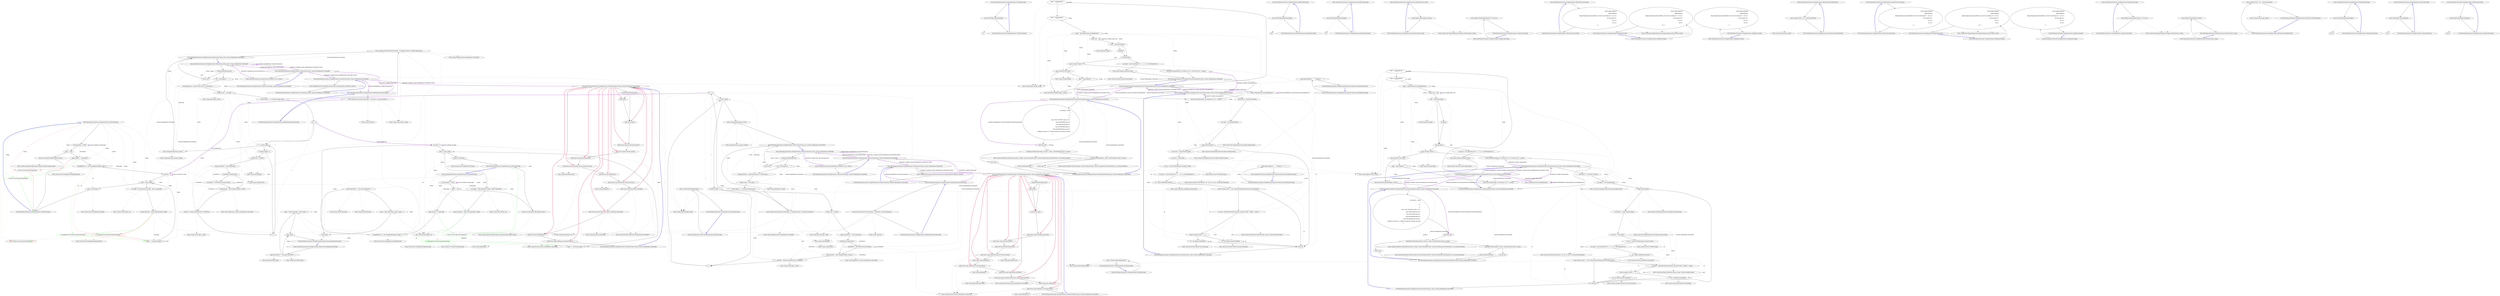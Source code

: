 digraph  {
n0 [cluster="RestSharp.Extensions.StringExtensions.UrlDecode(string)", label="Entry RestSharp.Extensions.StringExtensions.UrlDecode(string)", span="40-40"];
n1 [cluster="RestSharp.Extensions.StringExtensions.UrlDecode(string)", label="return HttpUtility.UrlDecode(input);", span="42-42"];
n2 [cluster="RestSharp.Extensions.StringExtensions.UrlDecode(string)", label="Exit RestSharp.Extensions.StringExtensions.UrlDecode(string)", span="40-40"];
n4 [cluster="RestSharp.Extensions.StringExtensions.UrlEncode(string)", label="Entry RestSharp.Extensions.StringExtensions.UrlEncode(string)", span="50-50"];
n5 [cluster="RestSharp.Extensions.StringExtensions.UrlEncode(string)", label="int maxLength = 32766", span="52-52"];
n6 [cluster="RestSharp.Extensions.StringExtensions.UrlEncode(string)", label="input == null", span="53-53"];
n8 [cluster="RestSharp.Extensions.StringExtensions.UrlEncode(string)", label="input.Length <= maxLength", span="56-56"];
n9 [cluster="RestSharp.Extensions.StringExtensions.UrlEncode(string)", color=red, community=0, label="0: return Uri.EscapeUriString(input);", span="57-57"];
n10 [cluster="RestSharp.Extensions.StringExtensions.UrlEncode(string)", label="StringBuilder sb = new StringBuilder(input.Length * 2)", span="59-59"];
n12 [cluster="RestSharp.Extensions.StringExtensions.UrlEncode(string)", label="index < input.Length", span="62-62"];
n13 [cluster="RestSharp.Extensions.StringExtensions.UrlEncode(string)", label="int length = Math.Min(input.Length - index, maxLength)", span="64-64"];
n14 [cluster="RestSharp.Extensions.StringExtensions.UrlEncode(string)", label="string subString = input.Substring(index, length)", span="65-65"];
d9 [cluster="RestSharp.Extensions.StringExtensions.UrlEncode(string)", color=green, community=0, label="0: return Uri.EscapeUriString(input);", span="57-57"];
n7 [cluster="RestSharp.Extensions.StringExtensions.UrlEncode(string)", label="throw new ArgumentNullException(''input'');", span="54-54"];
n18 [cluster="RestSharp.Extensions.StringExtensions.UrlEncode(string)", label="Exit RestSharp.Extensions.StringExtensions.UrlEncode(string)", span="50-50"];
n19 [cluster="System.ArgumentNullException.ArgumentNullException(string)", label="Entry System.ArgumentNullException.ArgumentNullException(string)", span="0-0"];
n20 [cluster="System.Uri.EscapeUriString(string)", label="Entry System.Uri.EscapeUriString(string)", span="0-0"];
n11 [cluster="RestSharp.Extensions.StringExtensions.UrlEncode(string)", label="int index = 0", span="60-60"];
n15 [cluster="RestSharp.Extensions.StringExtensions.UrlEncode(string)", color=red, community=0, label="0: sb.Append(Uri.EscapeUriString(subString))", span="67-67"];
n17 [cluster="RestSharp.Extensions.StringExtensions.UrlEncode(string)", label="return sb.ToString();", span="71-71"];
d15 [cluster="RestSharp.Extensions.StringExtensions.UrlEncode(string)", color=green, community=0, label="0: sb.Append(Uri.EscapeUriString(subString))", span="67-67"];
n21 [cluster="System.Text.StringBuilder.StringBuilder(int)", label="Entry System.Text.StringBuilder.StringBuilder(int)", span="0-0"];
n16 [cluster="RestSharp.Extensions.StringExtensions.UrlEncode(string)", label="index += subString.Length", span="68-68"];
n22 [cluster="System.Math.Min(int, int)", label="Entry System.Math.Min(int, int)", span="0-0"];
n23 [cluster="string.Substring(int, int)", label="Entry string.Substring(int, int)", span="0-0"];
n24 [cluster="System.Text.StringBuilder.Append(string)", label="Entry System.Text.StringBuilder.Append(string)", span="0-0"];
n25 [cluster="System.Text.StringBuilder.ToString()", label="Entry System.Text.StringBuilder.ToString()", span="0-0"];
n26 [cluster="RestSharp.Extensions.StringExtensions.HtmlDecode(string)", label="Entry RestSharp.Extensions.StringExtensions.HtmlDecode(string)", span="75-75"];
n27 [cluster="RestSharp.Extensions.StringExtensions.HtmlDecode(string)", label="return HttpUtility.HtmlDecode(input);", span="77-77"];
n28 [cluster="RestSharp.Extensions.StringExtensions.HtmlDecode(string)", label="Exit RestSharp.Extensions.StringExtensions.HtmlDecode(string)", span="75-75"];
n30 [cluster="RestSharp.Extensions.StringExtensions.HtmlEncode(string)", label="Entry RestSharp.Extensions.StringExtensions.HtmlEncode(string)", span="80-80"];
n31 [cluster="RestSharp.Extensions.StringExtensions.HtmlEncode(string)", label="return HttpUtility.HtmlEncode(input);", span="82-82"];
n32 [cluster="RestSharp.Extensions.StringExtensions.HtmlEncode(string)", label="Exit RestSharp.Extensions.StringExtensions.HtmlEncode(string)", span="80-80"];
n34 [cluster="RestSharp.Extensions.StringExtensions.HasValue(string)", label="Entry RestSharp.Extensions.StringExtensions.HasValue(string)", span="98-98"];
n35 [cluster="RestSharp.Extensions.StringExtensions.HasValue(string)", label="return !string.IsNullOrEmpty(input);", span="100-100"];
n36 [cluster="RestSharp.Extensions.StringExtensions.HasValue(string)", label="Exit RestSharp.Extensions.StringExtensions.HasValue(string)", span="98-98"];
n37 [cluster="string.IsNullOrEmpty(string)", label="Entry string.IsNullOrEmpty(string)", span="0-0"];
n38 [cluster="RestSharp.Extensions.StringExtensions.RemoveUnderscoresAndDashes(string)", label="Entry RestSharp.Extensions.StringExtensions.RemoveUnderscoresAndDashes(string)", span="108-108"];
n39 [cluster="RestSharp.Extensions.StringExtensions.RemoveUnderscoresAndDashes(string)", label="return input.Replace(''_'', '''').Replace(''-'', '''');", span="110-110"];
n40 [cluster="RestSharp.Extensions.StringExtensions.RemoveUnderscoresAndDashes(string)", label="Exit RestSharp.Extensions.StringExtensions.RemoveUnderscoresAndDashes(string)", span="108-108"];
n41 [cluster="string.Replace(string, string)", label="Entry string.Replace(string, string)", span="0-0"];
n42 [cluster="RestSharp.Extensions.StringExtensions.ParseJsonDate(string, System.Globalization.CultureInfo)", label="Entry RestSharp.Extensions.StringExtensions.ParseJsonDate(string, System.Globalization.CultureInfo)", span="119-119"];
n43 [cluster="RestSharp.Extensions.StringExtensions.ParseJsonDate(string, System.Globalization.CultureInfo)", label="input = input.Replace(''\n'', '''')", span="121-121"];
n53 [cluster="RestSharp.Extensions.StringExtensions.ParseJsonDate(string, System.Globalization.CultureInfo)", label="return ExtractDate(input, @''\\?/Date\((-?\d+)(-|\+)?([0-9]{4})?\)\\?/'', culture);", span="141-141"];
n56 [cluster="RestSharp.Extensions.StringExtensions.ParseJsonDate(string, System.Globalization.CultureInfo)", label="return ExtractDate(input, @''newDate\((-?\d+)*\)'', culture);", span="148-148"];
n57 [cluster="RestSharp.Extensions.StringExtensions.ParseJsonDate(string, System.Globalization.CultureInfo)", label="return ParseFormattedDate(input, culture);", span="151-151"];
n59 [cluster="string.RemoveSurroundingQuotes()", label="Entry string.RemoveSurroundingQuotes()", span="159-159"];
n64 [cluster="RestSharp.Extensions.StringExtensions.ExtractDate(string, string, System.Globalization.CultureInfo)", label="Entry RestSharp.Extensions.StringExtensions.ExtractDate(string, string, System.Globalization.CultureInfo)", span="216-216"];
n65 [cluster="RestSharp.Extensions.StringExtensions.ParseFormattedDate(string, System.Globalization.CultureInfo)", label="Entry RestSharp.Extensions.StringExtensions.ParseFormattedDate(string, System.Globalization.CultureInfo)", span="170-170"];
n44 [cluster="RestSharp.Extensions.StringExtensions.ParseJsonDate(string, System.Globalization.CultureInfo)", label="input = input.Replace(''\r'', '''')", span="122-122"];
n45 [cluster="RestSharp.Extensions.StringExtensions.ParseJsonDate(string, System.Globalization.CultureInfo)", label="input = input.RemoveSurroundingQuotes()", span="123-123"];
n46 [cluster="RestSharp.Extensions.StringExtensions.ParseJsonDate(string, System.Globalization.CultureInfo)", label="long? unix = null", span="125-125"];
n47 [cluster="RestSharp.Extensions.StringExtensions.ParseJsonDate(string, System.Globalization.CultureInfo)", label="unix = Int64.Parse(input)", span="129-129"];
n52 [cluster="RestSharp.Extensions.StringExtensions.ParseJsonDate(string, System.Globalization.CultureInfo)", label="input.Contains(''/Date('')", span="139-139"];
n54 [cluster="RestSharp.Extensions.StringExtensions.ParseJsonDate(string, System.Globalization.CultureInfo)", label="input.Contains(''new Date('')", span="144-144"];
n55 [cluster="RestSharp.Extensions.StringExtensions.ParseJsonDate(string, System.Globalization.CultureInfo)", label="input = input.Replace('' '', '''')", span="146-146"];
n48 [cluster="RestSharp.Extensions.StringExtensions.ParseJsonDate(string, System.Globalization.CultureInfo)", label=Exception, span="131-131"];
n49 [cluster="RestSharp.Extensions.StringExtensions.ParseJsonDate(string, System.Globalization.CultureInfo)", label="unix.HasValue", span="133-133"];
n51 [cluster="RestSharp.Extensions.StringExtensions.ParseJsonDate(string, System.Globalization.CultureInfo)", label="return epoch.AddSeconds(unix.Value);", span="136-136"];
n60 [cluster="long.Parse(string)", label="Entry long.Parse(string)", span="0-0"];
n50 [cluster="RestSharp.Extensions.StringExtensions.ParseJsonDate(string, System.Globalization.CultureInfo)", label="var epoch = new DateTime(1970, 1, 1, 0, 0, 0, DateTimeKind.Utc)", span="135-135"];
n61 [cluster="System.DateTime.DateTime(int, int, int, int, int, int, System.DateTimeKind)", label="Entry System.DateTime.DateTime(int, int, int, int, int, int, System.DateTimeKind)", span="0-0"];
n58 [cluster="RestSharp.Extensions.StringExtensions.ParseJsonDate(string, System.Globalization.CultureInfo)", label="Exit RestSharp.Extensions.StringExtensions.ParseJsonDate(string, System.Globalization.CultureInfo)", span="119-119"];
n62 [cluster="System.DateTime.AddSeconds(double)", label="Entry System.DateTime.AddSeconds(double)", span="0-0"];
n63 [cluster="string.Contains(string)", label="Entry string.Contains(string)", span="0-0"];
n83 [cluster="RestSharp.Extensions.StringExtensions.ExtractDate(string, string, System.Globalization.CultureInfo)", label="DateTime dt = DateTime.MinValue", span="218-218"];
n84 [cluster="RestSharp.Extensions.StringExtensions.ExtractDate(string, string, System.Globalization.CultureInfo)", label="var regex = new Regex(pattern)", span="219-219"];
n85 [cluster="RestSharp.Extensions.StringExtensions.ExtractDate(string, string, System.Globalization.CultureInfo)", label="regex.IsMatch(input)", span="221-221"];
n86 [cluster="RestSharp.Extensions.StringExtensions.ExtractDate(string, string, System.Globalization.CultureInfo)", label="var matches = regex.Matches(input)", span="223-223"];
n92 [cluster="RestSharp.Extensions.StringExtensions.ExtractDate(string, string, System.Globalization.CultureInfo)", label="var mod = DateTime.ParseExact(match.Groups[3].Value, ''HHmm'', culture)", span="233-233"];
n96 [cluster="RestSharp.Extensions.StringExtensions.ExtractDate(string, string, System.Globalization.CultureInfo)", label="return dt;", span="246-246"];
n98 [cluster="System.Text.RegularExpressions.Regex.Regex(string)", label="Entry System.Text.RegularExpressions.Regex.Regex(string)", span="0-0"];
n99 [cluster="System.Text.RegularExpressions.Regex.IsMatch(string)", label="Entry System.Text.RegularExpressions.Regex.IsMatch(string)", span="0-0"];
n87 [cluster="RestSharp.Extensions.StringExtensions.ExtractDate(string, string, System.Globalization.CultureInfo)", label="var match = matches[0]", span="224-224"];
n100 [cluster="System.Text.RegularExpressions.Regex.Matches(string)", label="Entry System.Text.RegularExpressions.Regex.Matches(string)", span="0-0"];
n88 [cluster="RestSharp.Extensions.StringExtensions.ExtractDate(string, string, System.Globalization.CultureInfo)", label="var ms = Convert.ToInt64(match.Groups[1].Value)", span="225-225"];
n91 [cluster="RestSharp.Extensions.StringExtensions.ExtractDate(string, string, System.Globalization.CultureInfo)", label="match.Groups.Count > 2 && !String.IsNullOrEmpty(match.Groups[3].Value)", span="231-231"];
n93 [cluster="RestSharp.Extensions.StringExtensions.ExtractDate(string, string, System.Globalization.CultureInfo)", label="match.Groups[2].Value == ''+''", span="235-235"];
n89 [cluster="RestSharp.Extensions.StringExtensions.ExtractDate(string, string, System.Globalization.CultureInfo)", label="var epoch = new DateTime(1970, 1, 1, 0, 0, 0, DateTimeKind.Utc)", span="226-226"];
n90 [cluster="RestSharp.Extensions.StringExtensions.ExtractDate(string, string, System.Globalization.CultureInfo)", label="dt = epoch.AddMilliseconds(ms)", span="228-228"];
n101 [cluster="System.Convert.ToInt64(string)", label="Entry System.Convert.ToInt64(string)", span="0-0"];
n94 [cluster="RestSharp.Extensions.StringExtensions.ExtractDate(string, string, System.Globalization.CultureInfo)", label="dt = dt.Add(mod.TimeOfDay)", span="237-237"];
n95 [cluster="RestSharp.Extensions.StringExtensions.ExtractDate(string, string, System.Globalization.CultureInfo)", label="dt = dt.Subtract(mod.TimeOfDay)", span="241-241"];
n102 [cluster="System.DateTime.AddMilliseconds(double)", label="Entry System.DateTime.AddMilliseconds(double)", span="0-0"];
n103 [cluster="System.DateTime.ParseExact(string, string, System.IFormatProvider)", label="Entry System.DateTime.ParseExact(string, string, System.IFormatProvider)", span="0-0"];
n104 [cluster="System.DateTime.Add(System.TimeSpan)", label="Entry System.DateTime.Add(System.TimeSpan)", span="0-0"];
n105 [cluster="System.DateTime.Subtract(System.TimeSpan)", label="Entry System.DateTime.Subtract(System.TimeSpan)", span="0-0"];
n97 [cluster="RestSharp.Extensions.StringExtensions.ExtractDate(string, string, System.Globalization.CultureInfo)", label="Exit RestSharp.Extensions.StringExtensions.ExtractDate(string, string, System.Globalization.CultureInfo)", span="216-216"];
n73 [cluster="RestSharp.Extensions.StringExtensions.ParseFormattedDate(string, System.Globalization.CultureInfo)", label="var formats = new[]\r\n            {\r\n                ''u'',\r\n                ''s'',\r\n                ''yyyy'-'MM'-'dd'T'HH':'\\nmm':'ss'Z''',\r\n                ''yyyy-MM-ddTHH:mm:ssZ'',\r\n                ''yyyy-MM-dd HH:mm:ssZ'',\r\n                ''yyyy-MM-ddTHH:\\nmm:ss'',\r\n                ''yyyy-MM-ddTHH:mm:sszzzzzz'',\r\n                ''M/d/yyyy h:mm:ss tt'' // default format for invariant \\nculture\r\n            }", span="172-182"];
n74 [cluster="RestSharp.Extensions.StringExtensions.ParseFormattedDate(string, System.Globalization.CultureInfo)", label="DateTime date", span="200-200"];
n75 [cluster="RestSharp.Extensions.StringExtensions.ParseFormattedDate(string, System.Globalization.CultureInfo)", label="DateTime.TryParseExact(input, formats, culture, DateTimeStyles.None, out date)", span="202-202"];
n77 [cluster="RestSharp.Extensions.StringExtensions.ParseFormattedDate(string, System.Globalization.CultureInfo)", label="DateTime.TryParse(input, culture, DateTimeStyles.None, out date)", span="207-207"];
n76 [cluster="RestSharp.Extensions.StringExtensions.ParseFormattedDate(string, System.Globalization.CultureInfo)", label="return date;", span="204-204"];
n81 [cluster="System.DateTime.TryParseExact(string, string[], System.IFormatProvider, System.Globalization.DateTimeStyles, out System.DateTime)", label="Entry System.DateTime.TryParseExact(string, string[], System.IFormatProvider, System.Globalization.DateTimeStyles, out System.DateTime)", span="0-0"];
n80 [cluster="RestSharp.Extensions.StringExtensions.ParseFormattedDate(string, System.Globalization.CultureInfo)", label="Exit RestSharp.Extensions.StringExtensions.ParseFormattedDate(string, System.Globalization.CultureInfo)", span="170-170"];
n78 [cluster="RestSharp.Extensions.StringExtensions.ParseFormattedDate(string, System.Globalization.CultureInfo)", label="return date;", span="209-209"];
n79 [cluster="RestSharp.Extensions.StringExtensions.ParseFormattedDate(string, System.Globalization.CultureInfo)", label="return default(DateTime);", span="213-213"];
n82 [cluster="System.DateTime.TryParse(string, System.IFormatProvider, System.Globalization.DateTimeStyles, out System.DateTime)", label="Entry System.DateTime.TryParse(string, System.IFormatProvider, System.Globalization.DateTimeStyles, out System.DateTime)", span="0-0"];
n66 [cluster="RestSharp.Extensions.StringExtensions.RemoveSurroundingQuotes(string)", label="Entry RestSharp.Extensions.StringExtensions.RemoveSurroundingQuotes(string)", span="159-159"];
n67 [cluster="RestSharp.Extensions.StringExtensions.RemoveSurroundingQuotes(string)", label="input.StartsWith(''\'''') && input.EndsWith(''\'''')", span="161-161"];
n68 [cluster="RestSharp.Extensions.StringExtensions.RemoveSurroundingQuotes(string)", label="input = input.Substring(1, input.Length - 2)", span="164-164"];
n69 [cluster="RestSharp.Extensions.StringExtensions.RemoveSurroundingQuotes(string)", label="return input;", span="167-167"];
n71 [cluster="string.StartsWith(string)", label="Entry string.StartsWith(string)", span="0-0"];
n72 [cluster="string.EndsWith(string)", label="Entry string.EndsWith(string)", span="0-0"];
n70 [cluster="RestSharp.Extensions.StringExtensions.RemoveSurroundingQuotes(string)", label="Exit RestSharp.Extensions.StringExtensions.RemoveSurroundingQuotes(string)", span="159-159"];
n106 [cluster="RestSharp.Extensions.StringExtensions.Matches(string, string)", label="Entry RestSharp.Extensions.StringExtensions.Matches(string, string)", span="255-255"];
n107 [cluster="RestSharp.Extensions.StringExtensions.Matches(string, string)", label="return Regex.IsMatch(input, pattern);", span="257-257"];
n108 [cluster="RestSharp.Extensions.StringExtensions.Matches(string, string)", label="Exit RestSharp.Extensions.StringExtensions.Matches(string, string)", span="255-255"];
n109 [cluster="System.Text.RegularExpressions.Regex.IsMatch(string, string)", label="Entry System.Text.RegularExpressions.Regex.IsMatch(string, string)", span="0-0"];
n110 [cluster="RestSharp.Extensions.StringExtensions.ToPascalCase(string, System.Globalization.CultureInfo)", label="Entry RestSharp.Extensions.StringExtensions.ToPascalCase(string, System.Globalization.CultureInfo)", span="266-266"];
n111 [cluster="RestSharp.Extensions.StringExtensions.ToPascalCase(string, System.Globalization.CultureInfo)", label="return ToPascalCase(lowercaseAndUnderscoredWord, true, culture);", span="268-268"];
n113 [cluster="RestSharp.Extensions.StringExtensions.ToPascalCase(string, bool, System.Globalization.CultureInfo)", label="Entry RestSharp.Extensions.StringExtensions.ToPascalCase(string, bool, System.Globalization.CultureInfo)", span="278-278"];
n142 [cluster="RestSharp.Extensions.StringExtensions.ToCamelCase(string, System.Globalization.CultureInfo)", label="Entry RestSharp.Extensions.StringExtensions.ToCamelCase(string, System.Globalization.CultureInfo)", span="318-318"];
n112 [cluster="RestSharp.Extensions.StringExtensions.ToPascalCase(string, System.Globalization.CultureInfo)", label="Exit RestSharp.Extensions.StringExtensions.ToPascalCase(string, System.Globalization.CultureInfo)", span="266-266"];
n114 [cluster="RestSharp.Extensions.StringExtensions.ToPascalCase(string, bool, System.Globalization.CultureInfo)", label="String.IsNullOrEmpty(text)", span="280-280"];
n115 [cluster="RestSharp.Extensions.StringExtensions.ToPascalCase(string, bool, System.Globalization.CultureInfo)", label="return text;", span="281-281"];
n116 [cluster="RestSharp.Extensions.StringExtensions.ToPascalCase(string, bool, System.Globalization.CultureInfo)", label="text = text.Replace(''_'', '' '')", span="283-283"];
n117 [cluster="RestSharp.Extensions.StringExtensions.ToPascalCase(string, bool, System.Globalization.CultureInfo)", label="string joinString = removeUnderscores ? String.Empty : ''_''", span="285-285"];
n126 [cluster="RestSharp.Extensions.StringExtensions.ToPascalCase(string, bool, System.Globalization.CultureInfo)", label="restOfWord = restOfWord.ToLower(culture)", span="298-298"];
n127 [cluster="RestSharp.Extensions.StringExtensions.ToPascalCase(string, bool, System.Globalization.CultureInfo)", label="char firstChar = char.ToUpper(word[0], culture)", span="300-300"];
n131 [cluster="RestSharp.Extensions.StringExtensions.ToPascalCase(string, bool, System.Globalization.CultureInfo)", label="return String.Concat(words[0].Substring(0, 1).ToUpper(culture), words[0].Substring(1));", span="309-309"];
n132 [cluster="RestSharp.Extensions.StringExtensions.ToPascalCase(string, bool, System.Globalization.CultureInfo)", label="Exit RestSharp.Extensions.StringExtensions.ToPascalCase(string, bool, System.Globalization.CultureInfo)", span="278-278"];
n118 [cluster="RestSharp.Extensions.StringExtensions.ToPascalCase(string, bool, System.Globalization.CultureInfo)", label="string[] words = text.Split(' ')", span="286-286"];
n130 [cluster="RestSharp.Extensions.StringExtensions.ToPascalCase(string, bool, System.Globalization.CultureInfo)", label="return String.Join(joinString, words);", span="306-306"];
n119 [cluster="RestSharp.Extensions.StringExtensions.ToPascalCase(string, bool, System.Globalization.CultureInfo)", label="words.Length > 1 || words[0].IsUpperCase()", span="288-288"];
n121 [cluster="RestSharp.Extensions.StringExtensions.ToPascalCase(string, bool, System.Globalization.CultureInfo)", label="i < words.Length", span="290-290"];
n122 [cluster="RestSharp.Extensions.StringExtensions.ToPascalCase(string, bool, System.Globalization.CultureInfo)", label="words[i].Length > 0", span="292-292"];
n123 [cluster="RestSharp.Extensions.StringExtensions.ToPascalCase(string, bool, System.Globalization.CultureInfo)", label="string word = words[i]", span="294-294"];
n128 [cluster="RestSharp.Extensions.StringExtensions.ToPascalCase(string, bool, System.Globalization.CultureInfo)", label="words[i] = String.Concat(firstChar, restOfWord)", span="302-302"];
n133 [cluster="string.Split(params char[])", label="Entry string.Split(params char[])", span="0-0"];
n120 [cluster="RestSharp.Extensions.StringExtensions.ToPascalCase(string, bool, System.Globalization.CultureInfo)", label="int i = 0", span="290-290"];
n134 [cluster="string.IsUpperCase()", label="Entry string.IsUpperCase()", span="338-338"];
n129 [cluster="RestSharp.Extensions.StringExtensions.ToPascalCase(string, bool, System.Globalization.CultureInfo)", label="i++", span="290-290"];
n124 [cluster="RestSharp.Extensions.StringExtensions.ToPascalCase(string, bool, System.Globalization.CultureInfo)", label="string restOfWord = word.Substring(1)", span="295-295"];
n125 [cluster="RestSharp.Extensions.StringExtensions.ToPascalCase(string, bool, System.Globalization.CultureInfo)", label="restOfWord.IsUpperCase()", span="297-297"];
n135 [cluster="string.Substring(int)", label="Entry string.Substring(int)", span="0-0"];
n136 [cluster="string.ToLower(System.Globalization.CultureInfo)", label="Entry string.ToLower(System.Globalization.CultureInfo)", span="0-0"];
n137 [cluster="char.ToUpper(char, System.Globalization.CultureInfo)", label="Entry char.ToUpper(char, System.Globalization.CultureInfo)", span="0-0"];
n138 [cluster="string.Concat(object, object)", label="Entry string.Concat(object, object)", span="0-0"];
n139 [cluster="string.Join(string, params string[])", label="Entry string.Join(string, params string[])", span="0-0"];
n140 [cluster="string.ToUpper(System.Globalization.CultureInfo)", label="Entry string.ToUpper(System.Globalization.CultureInfo)", span="0-0"];
n141 [cluster="string.Concat(string, string)", label="Entry string.Concat(string, string)", span="0-0"];
n143 [cluster="RestSharp.Extensions.StringExtensions.ToCamelCase(string, System.Globalization.CultureInfo)", label="return MakeInitialLowerCase(ToPascalCase(lowercaseAndUnderscoredWord, culture));", span="320-320"];
n145 [cluster="RestSharp.Extensions.StringExtensions.MakeInitialLowerCase(string)", label="Entry RestSharp.Extensions.StringExtensions.MakeInitialLowerCase(string)", span="328-328"];
n166 [cluster="RestSharp.Extensions.StringExtensions.GetNameVariants(string, System.Globalization.CultureInfo)", label="Entry RestSharp.Extensions.StringExtensions.GetNameVariants(string, System.Globalization.CultureInfo)", span="407-407"];
n144 [cluster="RestSharp.Extensions.StringExtensions.ToCamelCase(string, System.Globalization.CultureInfo)", label="Exit RestSharp.Extensions.StringExtensions.ToCamelCase(string, System.Globalization.CultureInfo)", span="318-318"];
n146 [cluster="RestSharp.Extensions.StringExtensions.MakeInitialLowerCase(string)", label="return String.Concat(word.Substring(0, 1).ToLower(), word.Substring(1));", span="330-330"];
n147 [cluster="RestSharp.Extensions.StringExtensions.MakeInitialLowerCase(string)", label="Exit RestSharp.Extensions.StringExtensions.MakeInitialLowerCase(string)", span="328-328"];
n148 [cluster="string.ToLower()", label="Entry string.ToLower()", span="0-0"];
n149 [cluster="RestSharp.Extensions.StringExtensions.IsUpperCase(string)", label="Entry RestSharp.Extensions.StringExtensions.IsUpperCase(string)", span="338-338"];
n150 [cluster="RestSharp.Extensions.StringExtensions.IsUpperCase(string)", label="return Regex.IsMatch(inputString, @''^[A-Z]+$'');", span="340-340"];
n151 [cluster="RestSharp.Extensions.StringExtensions.IsUpperCase(string)", label="Exit RestSharp.Extensions.StringExtensions.IsUpperCase(string)", span="338-338"];
n152 [cluster="RestSharp.Extensions.StringExtensions.AddUnderscores(string)", label="Entry RestSharp.Extensions.StringExtensions.AddUnderscores(string)", span="348-348"];
n153 [cluster="RestSharp.Extensions.StringExtensions.AddUnderscores(string)", label="return Regex.Replace(\r\n                Regex.Replace(\r\n                    Regex.Replace(pascalCasedWord, @''([A-Z]+)([A-Z][\\na-z])'', ''$1_$2''),\r\n                    @''([a-z\d])([A-Z])'',\r\n                    ''$1_$2''),\r\n                @''[-\s]'',\r\n                ''_'');", span="350-356"];
n154 [cluster="RestSharp.Extensions.StringExtensions.AddUnderscores(string)", label="Exit RestSharp.Extensions.StringExtensions.AddUnderscores(string)", span="348-348"];
n155 [cluster="System.Text.RegularExpressions.Regex.Replace(string, string, string)", label="Entry System.Text.RegularExpressions.Regex.Replace(string, string, string)", span="0-0"];
n156 [cluster="RestSharp.Extensions.StringExtensions.AddDashes(string)", label="Entry RestSharp.Extensions.StringExtensions.AddDashes(string)", span="364-364"];
n157 [cluster="RestSharp.Extensions.StringExtensions.AddDashes(string)", label="return Regex.Replace(\r\n                Regex.Replace(\r\n                    Regex.Replace(pascalCasedWord, @''([A-Z]+)([A-Z][\\na-z])'', ''$1-$2''),\r\n                    @''([a-z\d])([A-Z])'',\r\n                    ''$1-$2''),\r\n                @''[\s]'',\r\n                ''\\n-'');", span="366-372"];
n158 [cluster="RestSharp.Extensions.StringExtensions.AddDashes(string)", label="Exit RestSharp.Extensions.StringExtensions.AddDashes(string)", span="364-364"];
n159 [cluster="RestSharp.Extensions.StringExtensions.AddUnderscorePrefix(string)", label="Entry RestSharp.Extensions.StringExtensions.AddUnderscorePrefix(string)", span="380-380"];
n160 [cluster="RestSharp.Extensions.StringExtensions.AddUnderscorePrefix(string)", label="return string.Format(''_{0}'', pascalCasedWord);", span="382-382"];
n161 [cluster="RestSharp.Extensions.StringExtensions.AddUnderscorePrefix(string)", label="Exit RestSharp.Extensions.StringExtensions.AddUnderscorePrefix(string)", span="380-380"];
n162 [cluster="string.Format(string, object)", label="Entry string.Format(string, object)", span="0-0"];
n163 [cluster="RestSharp.Extensions.StringExtensions.AddSpaces(string)", label="Entry RestSharp.Extensions.StringExtensions.AddSpaces(string)", span="390-390"];
n164 [cluster="RestSharp.Extensions.StringExtensions.AddSpaces(string)", label="return Regex.Replace(\r\n                Regex.Replace(\r\n                    Regex.Replace(pascalCasedWord, @''([A-Z]+)([A-Z][\\na-z])'', ''$1 $2''),\r\n                    @''([a-z\d])([A-Z])'',\r\n                    ''$1 $2''),\r\n                @''[-\s]'',\r\n                '' '');", span="392-398"];
n165 [cluster="RestSharp.Extensions.StringExtensions.AddSpaces(string)", label="Exit RestSharp.Extensions.StringExtensions.AddSpaces(string)", span="390-390"];
n167 [cluster="RestSharp.Extensions.StringExtensions.GetNameVariants(string, System.Globalization.CultureInfo)", label="String.IsNullOrEmpty(name)", span="409-409"];
n168 [cluster="RestSharp.Extensions.StringExtensions.GetNameVariants(string, System.Globalization.CultureInfo)", label="yield break;", span="410-410"];
n169 [cluster="RestSharp.Extensions.StringExtensions.GetNameVariants(string, System.Globalization.CultureInfo)", label="yield return name;", span="412-412"];
n170 [cluster="RestSharp.Extensions.StringExtensions.GetNameVariants(string, System.Globalization.CultureInfo)", label="yield return name.ToCamelCase(culture);", span="415-415"];
n171 [cluster="RestSharp.Extensions.StringExtensions.GetNameVariants(string, System.Globalization.CultureInfo)", label="yield return name.ToLower(culture);", span="418-418"];
n172 [cluster="RestSharp.Extensions.StringExtensions.GetNameVariants(string, System.Globalization.CultureInfo)", label="yield return name.AddUnderscores();", span="421-421"];
n173 [cluster="RestSharp.Extensions.StringExtensions.GetNameVariants(string, System.Globalization.CultureInfo)", label="yield return name.AddUnderscores().ToLower(culture);", span="424-424"];
n174 [cluster="RestSharp.Extensions.StringExtensions.GetNameVariants(string, System.Globalization.CultureInfo)", label="yield return name.AddDashes();", span="427-427"];
n175 [cluster="RestSharp.Extensions.StringExtensions.GetNameVariants(string, System.Globalization.CultureInfo)", label="yield return name.AddDashes().ToLower(culture);", span="430-430"];
n176 [cluster="RestSharp.Extensions.StringExtensions.GetNameVariants(string, System.Globalization.CultureInfo)", label="yield return name.AddUnderscorePrefix();", span="433-433"];
n177 [cluster="RestSharp.Extensions.StringExtensions.GetNameVariants(string, System.Globalization.CultureInfo)", label="yield return name.ToCamelCase(culture).AddUnderscorePrefix();", span="436-436"];
n178 [cluster="RestSharp.Extensions.StringExtensions.GetNameVariants(string, System.Globalization.CultureInfo)", label="yield return name.AddSpaces();", span="439-439"];
n179 [cluster="RestSharp.Extensions.StringExtensions.GetNameVariants(string, System.Globalization.CultureInfo)", label="yield return name.AddSpaces().ToLower(culture);", span="442-442"];
n181 [cluster="string.ToCamelCase(System.Globalization.CultureInfo)", label="Entry string.ToCamelCase(System.Globalization.CultureInfo)", span="318-318"];
n182 [cluster="string.AddUnderscores()", label="Entry string.AddUnderscores()", span="348-348"];
n183 [cluster="string.AddDashes()", label="Entry string.AddDashes()", span="364-364"];
n184 [cluster="string.AddUnderscorePrefix()", label="Entry string.AddUnderscorePrefix()", span="380-380"];
n185 [cluster="string.AddSpaces()", label="Entry string.AddSpaces()", span="390-390"];
n180 [cluster="RestSharp.Extensions.StringExtensions.GetNameVariants(string, System.Globalization.CultureInfo)", label="Exit RestSharp.Extensions.StringExtensions.GetNameVariants(string, System.Globalization.CultureInfo)", span="407-407"];
m0_67 [cluster="RestSharp.Extensions.StringExtensions.RemoveSurroundingQuotes(string)", file="StringExtensions.cs", label="input.StartsWith(''\'''') && input.EndsWith(''\'''')", span="161-161"];
m0_68 [cluster="RestSharp.Extensions.StringExtensions.RemoveSurroundingQuotes(string)", file="StringExtensions.cs", label="input = input.Substring(1, input.Length - 2)", span="164-164"];
m0_69 [cluster="RestSharp.Extensions.StringExtensions.RemoveSurroundingQuotes(string)", file="StringExtensions.cs", label="return input;", span="167-167"];
m0_138 [cluster="string.Concat(object, object)", file="StringExtensions.cs", label="Entry string.Concat(object, object)", span="0-0"];
m0_81 [cluster="System.DateTime.TryParseExact(string, string[], System.IFormatProvider, System.Globalization.DateTimeStyles, out System.DateTime)", file="StringExtensions.cs", label="Entry System.DateTime.TryParseExact(string, string[], System.IFormatProvider, System.Globalization.DateTimeStyles, out System.DateTime)", span="0-0"];
m0_139 [cluster="string.Join(string, params string[])", file="StringExtensions.cs", label="Entry string.Join(string, params string[])", span="0-0"];
m0_152 [cluster="RestSharp.Extensions.StringExtensions.AddUnderscores(string)", file="StringExtensions.cs", label="Entry RestSharp.Extensions.StringExtensions.AddUnderscores(string)", span="348-348"];
m0_153 [cluster="RestSharp.Extensions.StringExtensions.AddUnderscores(string)", file="StringExtensions.cs", label="return Regex.Replace(\r\n                Regex.Replace(\r\n                    Regex.Replace(pascalCasedWord, @''([A-Z]+)([A-Z][\\na-z])'', ''$1_$2''),\r\n                    @''([a-z\d])([A-Z])'',\r\n                    ''$1_$2''),\r\n                @''[-\s]'',\r\n                ''_'');", span="350-356"];
m0_154 [cluster="RestSharp.Extensions.StringExtensions.AddUnderscores(string)", file="StringExtensions.cs", label="Exit RestSharp.Extensions.StringExtensions.AddUnderscores(string)", span="348-348"];
m0_62 [cluster="System.DateTime.AddSeconds(double)", file="StringExtensions.cs", label="Entry System.DateTime.AddSeconds(double)", span="0-0"];
m0_181 [cluster="string.ToCamelCase(System.Globalization.CultureInfo)", file="StringExtensions.cs", label="Entry string.ToCamelCase(System.Globalization.CultureInfo)", span="318-318"];
m0_110 [cluster="RestSharp.Extensions.StringExtensions.ToPascalCase(string, System.Globalization.CultureInfo)", file="StringExtensions.cs", label="Entry RestSharp.Extensions.StringExtensions.ToPascalCase(string, System.Globalization.CultureInfo)", span="266-266"];
m0_111 [cluster="RestSharp.Extensions.StringExtensions.ToPascalCase(string, System.Globalization.CultureInfo)", file="StringExtensions.cs", label="return ToPascalCase(lowercaseAndUnderscoredWord, true, culture);", span="268-268"];
m0_112 [cluster="RestSharp.Extensions.StringExtensions.ToPascalCase(string, System.Globalization.CultureInfo)", file="StringExtensions.cs", label="Exit RestSharp.Extensions.StringExtensions.ToPascalCase(string, System.Globalization.CultureInfo)", span="266-266"];
m0_149 [cluster="RestSharp.Extensions.StringExtensions.IsUpperCase(string)", file="StringExtensions.cs", label="Entry RestSharp.Extensions.StringExtensions.IsUpperCase(string)", span="338-338"];
m0_150 [cluster="RestSharp.Extensions.StringExtensions.IsUpperCase(string)", file="StringExtensions.cs", label="return Regex.IsMatch(inputString, @''^[A-Z]+$'');", span="340-340"];
m0_151 [cluster="RestSharp.Extensions.StringExtensions.IsUpperCase(string)", file="StringExtensions.cs", label="Exit RestSharp.Extensions.StringExtensions.IsUpperCase(string)", span="338-338"];
m0_101 [cluster="System.Convert.ToInt64(string)", file="StringExtensions.cs", label="Entry System.Convert.ToInt64(string)", span="0-0"];
m0_162 [cluster="string.Format(string, object)", file="StringExtensions.cs", label="Entry string.Format(string, object)", span="0-0"];
m0_71 [cluster="string.StartsWith(string)", file="StringExtensions.cs", label="Entry string.StartsWith(string)", span="0-0"];
m0_41 [cluster="string.Replace(string, string)", file="StringExtensions.cs", label="Entry string.Replace(string, string)", span="0-0"];
m0_61 [cluster="System.DateTime.DateTime(int, int, int, int, int, int, System.DateTimeKind)", file="StringExtensions.cs", label="Entry System.DateTime.DateTime(int, int, int, int, int, int, System.DateTimeKind)", span="0-0"];
m0_100 [cluster="System.Text.RegularExpressions.Regex.Matches(string)", file="StringExtensions.cs", label="Entry System.Text.RegularExpressions.Regex.Matches(string)", span="0-0"];
m0_134 [cluster="string.IsUpperCase()", file="StringExtensions.cs", label="Entry string.IsUpperCase()", span="338-338"];
m0_82 [cluster="System.DateTime.TryParse(string, System.IFormatProvider, System.Globalization.DateTimeStyles, out System.DateTime)", file="StringExtensions.cs", label="Entry System.DateTime.TryParse(string, System.IFormatProvider, System.Globalization.DateTimeStyles, out System.DateTime)", span="0-0"];
m0_19 [cluster="System.ArgumentNullException.ArgumentNullException(string)", file="StringExtensions.cs", label="Entry System.ArgumentNullException.ArgumentNullException(string)", span="0-0"];
m0_103 [cluster="System.DateTime.ParseExact(string, string, System.IFormatProvider)", file="StringExtensions.cs", label="Entry System.DateTime.ParseExact(string, string, System.IFormatProvider)", span="0-0"];
m0_166 [cluster="RestSharp.Extensions.StringExtensions.GetNameVariants(string, System.Globalization.CultureInfo)", file="StringExtensions.cs", label="Entry RestSharp.Extensions.StringExtensions.GetNameVariants(string, System.Globalization.CultureInfo)", span="407-407"];
m0_167 [cluster="RestSharp.Extensions.StringExtensions.GetNameVariants(string, System.Globalization.CultureInfo)", file="StringExtensions.cs", label="String.IsNullOrEmpty(name)", span="409-409"];
m0_168 [cluster="RestSharp.Extensions.StringExtensions.GetNameVariants(string, System.Globalization.CultureInfo)", file="StringExtensions.cs", label="yield break;", span="410-410"];
m0_169 [cluster="RestSharp.Extensions.StringExtensions.GetNameVariants(string, System.Globalization.CultureInfo)", file="StringExtensions.cs", label="yield return name;", span="412-412"];
m0_170 [cluster="RestSharp.Extensions.StringExtensions.GetNameVariants(string, System.Globalization.CultureInfo)", file="StringExtensions.cs", label="yield return name.ToCamelCase(culture);", span="415-415"];
m0_171 [cluster="RestSharp.Extensions.StringExtensions.GetNameVariants(string, System.Globalization.CultureInfo)", file="StringExtensions.cs", label="yield return name.ToLower(culture);", span="418-418"];
m0_172 [cluster="RestSharp.Extensions.StringExtensions.GetNameVariants(string, System.Globalization.CultureInfo)", file="StringExtensions.cs", label="yield return name.AddUnderscores();", span="421-421"];
m0_173 [cluster="RestSharp.Extensions.StringExtensions.GetNameVariants(string, System.Globalization.CultureInfo)", file="StringExtensions.cs", label="yield return name.AddUnderscores().ToLower(culture);", span="424-424"];
m0_174 [cluster="RestSharp.Extensions.StringExtensions.GetNameVariants(string, System.Globalization.CultureInfo)", file="StringExtensions.cs", label="yield return name.AddDashes();", span="427-427"];
m0_175 [cluster="RestSharp.Extensions.StringExtensions.GetNameVariants(string, System.Globalization.CultureInfo)", file="StringExtensions.cs", label="yield return name.AddDashes().ToLower(culture);", span="430-430"];
m0_176 [cluster="RestSharp.Extensions.StringExtensions.GetNameVariants(string, System.Globalization.CultureInfo)", file="StringExtensions.cs", label="yield return name.AddUnderscorePrefix();", span="433-433"];
m0_177 [cluster="RestSharp.Extensions.StringExtensions.GetNameVariants(string, System.Globalization.CultureInfo)", file="StringExtensions.cs", label="yield return name.ToCamelCase(culture).AddUnderscorePrefix();", span="436-436"];
m0_178 [cluster="RestSharp.Extensions.StringExtensions.GetNameVariants(string, System.Globalization.CultureInfo)", file="StringExtensions.cs", label="yield return name.AddSpaces();", span="439-439"];
m0_179 [cluster="RestSharp.Extensions.StringExtensions.GetNameVariants(string, System.Globalization.CultureInfo)", file="StringExtensions.cs", label="yield return name.AddSpaces().ToLower(culture);", span="442-442"];
m0_180 [cluster="RestSharp.Extensions.StringExtensions.GetNameVariants(string, System.Globalization.CultureInfo)", file="StringExtensions.cs", label="Exit RestSharp.Extensions.StringExtensions.GetNameVariants(string, System.Globalization.CultureInfo)", span="407-407"];
m0_98 [cluster="System.Text.RegularExpressions.Regex.Regex(string)", file="StringExtensions.cs", label="Entry System.Text.RegularExpressions.Regex.Regex(string)", span="0-0"];
m0_142 [cluster="RestSharp.Extensions.StringExtensions.ToCamelCase(string, System.Globalization.CultureInfo)", file="StringExtensions.cs", label="Entry RestSharp.Extensions.StringExtensions.ToCamelCase(string, System.Globalization.CultureInfo)", span="318-318"];
m0_143 [cluster="RestSharp.Extensions.StringExtensions.ToCamelCase(string, System.Globalization.CultureInfo)", file="StringExtensions.cs", label="return MakeInitialLowerCase(ToPascalCase(lowercaseAndUnderscoredWord, culture));", span="320-320"];
m0_144 [cluster="RestSharp.Extensions.StringExtensions.ToCamelCase(string, System.Globalization.CultureInfo)", file="StringExtensions.cs", label="Exit RestSharp.Extensions.StringExtensions.ToCamelCase(string, System.Globalization.CultureInfo)", span="318-318"];
m0_22 [cluster="System.Math.Min(int, int)", file="StringExtensions.cs", label="Entry System.Math.Min(int, int)", span="0-0"];
m0_24 [cluster="System.Text.StringBuilder.Append(string)", file="StringExtensions.cs", label="Entry System.Text.StringBuilder.Append(string)", span="0-0"];
m0_42 [cluster="RestSharp.Extensions.StringExtensions.ParseJsonDate(string, System.Globalization.CultureInfo)", file="StringExtensions.cs", label="Entry RestSharp.Extensions.StringExtensions.ParseJsonDate(string, System.Globalization.CultureInfo)", span="119-119"];
m0_43 [cluster="RestSharp.Extensions.StringExtensions.ParseJsonDate(string, System.Globalization.CultureInfo)", file="StringExtensions.cs", label="input = input.Replace(''\n'', '''')", span="121-121"];
m0_53 [cluster="RestSharp.Extensions.StringExtensions.ParseJsonDate(string, System.Globalization.CultureInfo)", file="StringExtensions.cs", label="return ExtractDate(input, @''\\?/Date\((-?\d+)(-|\+)?([0-9]{4})?\)\\?/'', culture);", span="141-141"];
m0_56 [cluster="RestSharp.Extensions.StringExtensions.ParseJsonDate(string, System.Globalization.CultureInfo)", file="StringExtensions.cs", label="return ExtractDate(input, @''newDate\((-?\d+)*\)'', culture);", span="148-148"];
m0_57 [cluster="RestSharp.Extensions.StringExtensions.ParseJsonDate(string, System.Globalization.CultureInfo)", file="StringExtensions.cs", label="return ParseFormattedDate(input, culture);", span="151-151"];
m0_44 [cluster="RestSharp.Extensions.StringExtensions.ParseJsonDate(string, System.Globalization.CultureInfo)", file="StringExtensions.cs", label="input = input.Replace(''\r'', '''')", span="122-122"];
m0_45 [cluster="RestSharp.Extensions.StringExtensions.ParseJsonDate(string, System.Globalization.CultureInfo)", file="StringExtensions.cs", label="input = input.RemoveSurroundingQuotes()", span="123-123"];
m0_46 [cluster="RestSharp.Extensions.StringExtensions.ParseJsonDate(string, System.Globalization.CultureInfo)", file="StringExtensions.cs", label="long? unix = null", span="125-125"];
m0_47 [cluster="RestSharp.Extensions.StringExtensions.ParseJsonDate(string, System.Globalization.CultureInfo)", file="StringExtensions.cs", label="unix = Int64.Parse(input)", span="129-129"];
m0_52 [cluster="RestSharp.Extensions.StringExtensions.ParseJsonDate(string, System.Globalization.CultureInfo)", file="StringExtensions.cs", label="input.Contains(''/Date('')", span="139-139"];
m0_54 [cluster="RestSharp.Extensions.StringExtensions.ParseJsonDate(string, System.Globalization.CultureInfo)", file="StringExtensions.cs", label="input.Contains(''new Date('')", span="144-144"];
m0_55 [cluster="RestSharp.Extensions.StringExtensions.ParseJsonDate(string, System.Globalization.CultureInfo)", file="StringExtensions.cs", label="input = input.Replace('' '', '''')", span="146-146"];
m0_48 [cluster="RestSharp.Extensions.StringExtensions.ParseJsonDate(string, System.Globalization.CultureInfo)", file="StringExtensions.cs", label=Exception, span="131-131"];
m0_49 [cluster="RestSharp.Extensions.StringExtensions.ParseJsonDate(string, System.Globalization.CultureInfo)", file="StringExtensions.cs", label="unix.HasValue", span="133-133"];
m0_51 [cluster="RestSharp.Extensions.StringExtensions.ParseJsonDate(string, System.Globalization.CultureInfo)", file="StringExtensions.cs", label="return epoch.AddSeconds(unix.Value);", span="136-136"];
m0_50 [cluster="RestSharp.Extensions.StringExtensions.ParseJsonDate(string, System.Globalization.CultureInfo)", file="StringExtensions.cs", label="var epoch = new DateTime(1970, 1, 1, 0, 0, 0, DateTimeKind.Utc)", span="135-135"];
m0_58 [cluster="RestSharp.Extensions.StringExtensions.ParseJsonDate(string, System.Globalization.CultureInfo)", file="StringExtensions.cs", label="Exit RestSharp.Extensions.StringExtensions.ParseJsonDate(string, System.Globalization.CultureInfo)", span="119-119"];
m0_113 [cluster="RestSharp.Extensions.StringExtensions.ToPascalCase(string, bool, System.Globalization.CultureInfo)", file="StringExtensions.cs", label="Entry RestSharp.Extensions.StringExtensions.ToPascalCase(string, bool, System.Globalization.CultureInfo)", span="278-278"];
m0_114 [cluster="RestSharp.Extensions.StringExtensions.ToPascalCase(string, bool, System.Globalization.CultureInfo)", file="StringExtensions.cs", label="String.IsNullOrEmpty(text)", span="280-280"];
m0_115 [cluster="RestSharp.Extensions.StringExtensions.ToPascalCase(string, bool, System.Globalization.CultureInfo)", file="StringExtensions.cs", label="return text;", span="281-281"];
m0_116 [cluster="RestSharp.Extensions.StringExtensions.ToPascalCase(string, bool, System.Globalization.CultureInfo)", file="StringExtensions.cs", label="text = text.Replace(''_'', '' '')", span="283-283"];
m0_117 [cluster="RestSharp.Extensions.StringExtensions.ToPascalCase(string, bool, System.Globalization.CultureInfo)", file="StringExtensions.cs", label="string joinString = removeUnderscores ? String.Empty : ''_''", span="285-285"];
m0_126 [cluster="RestSharp.Extensions.StringExtensions.ToPascalCase(string, bool, System.Globalization.CultureInfo)", file="StringExtensions.cs", label="restOfWord = restOfWord.ToLower(culture)", span="298-298"];
m0_127 [cluster="RestSharp.Extensions.StringExtensions.ToPascalCase(string, bool, System.Globalization.CultureInfo)", file="StringExtensions.cs", label="char firstChar = char.ToUpper(word[0], culture)", span="300-300"];
m0_131 [cluster="RestSharp.Extensions.StringExtensions.ToPascalCase(string, bool, System.Globalization.CultureInfo)", file="StringExtensions.cs", label="return String.Concat(words[0].Substring(0, 1).ToUpper(culture), words[0].Substring(1));", span="309-309"];
m0_118 [cluster="RestSharp.Extensions.StringExtensions.ToPascalCase(string, bool, System.Globalization.CultureInfo)", file="StringExtensions.cs", label="string[] words = text.Split(' ')", span="286-286"];
m0_130 [cluster="RestSharp.Extensions.StringExtensions.ToPascalCase(string, bool, System.Globalization.CultureInfo)", file="StringExtensions.cs", label="return String.Join(joinString, words);", span="306-306"];
m0_119 [cluster="RestSharp.Extensions.StringExtensions.ToPascalCase(string, bool, System.Globalization.CultureInfo)", file="StringExtensions.cs", label="words.Length > 1 || words[0].IsUpperCase()", span="288-288"];
m0_121 [cluster="RestSharp.Extensions.StringExtensions.ToPascalCase(string, bool, System.Globalization.CultureInfo)", file="StringExtensions.cs", label="i < words.Length", span="290-290"];
m0_122 [cluster="RestSharp.Extensions.StringExtensions.ToPascalCase(string, bool, System.Globalization.CultureInfo)", file="StringExtensions.cs", label="words[i].Length > 0", span="292-292"];
m0_123 [cluster="RestSharp.Extensions.StringExtensions.ToPascalCase(string, bool, System.Globalization.CultureInfo)", file="StringExtensions.cs", label="string word = words[i]", span="294-294"];
m0_128 [cluster="RestSharp.Extensions.StringExtensions.ToPascalCase(string, bool, System.Globalization.CultureInfo)", file="StringExtensions.cs", label="words[i] = String.Concat(firstChar, restOfWord)", span="302-302"];
m0_120 [cluster="RestSharp.Extensions.StringExtensions.ToPascalCase(string, bool, System.Globalization.CultureInfo)", file="StringExtensions.cs", label="int i = 0", span="290-290"];
m0_129 [cluster="RestSharp.Extensions.StringExtensions.ToPascalCase(string, bool, System.Globalization.CultureInfo)", file="StringExtensions.cs", label="i++", span="290-290"];
m0_124 [cluster="RestSharp.Extensions.StringExtensions.ToPascalCase(string, bool, System.Globalization.CultureInfo)", file="StringExtensions.cs", label="string restOfWord = word.Substring(1)", span="295-295"];
m0_125 [cluster="RestSharp.Extensions.StringExtensions.ToPascalCase(string, bool, System.Globalization.CultureInfo)", file="StringExtensions.cs", label="restOfWord.IsUpperCase()", span="297-297"];
m0_132 [cluster="RestSharp.Extensions.StringExtensions.ToPascalCase(string, bool, System.Globalization.CultureInfo)", file="StringExtensions.cs", label="Exit RestSharp.Extensions.StringExtensions.ToPascalCase(string, bool, System.Globalization.CultureInfo)", span="278-278"];
m0_38 [cluster="RestSharp.Extensions.StringExtensions.RemoveUnderscoresAndDashes(string)", file="StringExtensions.cs", label="Entry RestSharp.Extensions.StringExtensions.RemoveUnderscoresAndDashes(string)", span="108-108"];
m0_39 [cluster="RestSharp.Extensions.StringExtensions.RemoveUnderscoresAndDashes(string)", file="StringExtensions.cs", label="return input.Replace(''_'', '''').Replace(''-'', '''');", span="110-110"];
m0_40 [cluster="RestSharp.Extensions.StringExtensions.RemoveUnderscoresAndDashes(string)", file="StringExtensions.cs", label="Exit RestSharp.Extensions.StringExtensions.RemoveUnderscoresAndDashes(string)", span="108-108"];
m0_37 [cluster="string.IsNullOrEmpty(string)", file="StringExtensions.cs", label="Entry string.IsNullOrEmpty(string)", span="0-0"];
m0_59 [cluster="string.RemoveSurroundingQuotes()", file="StringExtensions.cs", label="Entry string.RemoveSurroundingQuotes()", span="159-159"];
m0_155 [cluster="System.Text.RegularExpressions.Regex.Replace(string, string, string)", file="StringExtensions.cs", label="Entry System.Text.RegularExpressions.Regex.Replace(string, string, string)", span="0-0"];
m0_106 [cluster="RestSharp.Extensions.StringExtensions.Matches(string, string)", file="StringExtensions.cs", label="Entry RestSharp.Extensions.StringExtensions.Matches(string, string)", span="255-255"];
m0_107 [cluster="RestSharp.Extensions.StringExtensions.Matches(string, string)", file="StringExtensions.cs", label="return Regex.IsMatch(input, pattern);", span="257-257"];
m0_108 [cluster="RestSharp.Extensions.StringExtensions.Matches(string, string)", file="StringExtensions.cs", label="Exit RestSharp.Extensions.StringExtensions.Matches(string, string)", span="255-255"];
m0_148 [cluster="string.ToLower()", file="StringExtensions.cs", label="Entry string.ToLower()", span="0-0"];
m0_104 [cluster="System.DateTime.Add(System.TimeSpan)", file="StringExtensions.cs", label="Entry System.DateTime.Add(System.TimeSpan)", span="0-0"];
m0_26 [cluster="RestSharp.Extensions.StringExtensions.HtmlDecode(string)", file="StringExtensions.cs", label="Entry RestSharp.Extensions.StringExtensions.HtmlDecode(string)", span="75-75"];
m0_27 [cluster="RestSharp.Extensions.StringExtensions.HtmlDecode(string)", file="StringExtensions.cs", label="return HttpUtility.HtmlDecode(input);", span="77-77"];
m0_28 [cluster="RestSharp.Extensions.StringExtensions.HtmlDecode(string)", file="StringExtensions.cs", label="Exit RestSharp.Extensions.StringExtensions.HtmlDecode(string)", span="75-75"];
m0_105 [cluster="System.DateTime.Subtract(System.TimeSpan)", file="StringExtensions.cs", label="Entry System.DateTime.Subtract(System.TimeSpan)", span="0-0"];
m0_65 [cluster="RestSharp.Extensions.StringExtensions.ParseFormattedDate(string, System.Globalization.CultureInfo)", file="StringExtensions.cs", label="Entry RestSharp.Extensions.StringExtensions.ParseFormattedDate(string, System.Globalization.CultureInfo)", span="170-170"];
m0_73 [cluster="RestSharp.Extensions.StringExtensions.ParseFormattedDate(string, System.Globalization.CultureInfo)", file="StringExtensions.cs", label="var formats = new[]\r\n            {\r\n                ''u'',\r\n                ''s'',\r\n                ''yyyy'-'MM'-'dd'T'HH':'\\nmm':'ss'Z''',\r\n                ''yyyy-MM-ddTHH:mm:ssZ'',\r\n                ''yyyy-MM-dd HH:mm:ssZ'',\r\n                ''yyyy-MM-ddTHH:\\nmm:ss'',\r\n                ''yyyy-MM-ddTHH:mm:sszzzzzz'',\r\n                ''M/d/yyyy h:mm:ss tt'' // default format for invariant \\nculture\r\n            }", span="172-182"];
m0_74 [cluster="RestSharp.Extensions.StringExtensions.ParseFormattedDate(string, System.Globalization.CultureInfo)", file="StringExtensions.cs", label="DateTime date", span="200-200"];
m0_75 [cluster="RestSharp.Extensions.StringExtensions.ParseFormattedDate(string, System.Globalization.CultureInfo)", file="StringExtensions.cs", label="DateTime.TryParseExact(input, formats, culture, DateTimeStyles.None, out date)", span="202-202"];
m0_77 [cluster="RestSharp.Extensions.StringExtensions.ParseFormattedDate(string, System.Globalization.CultureInfo)", file="StringExtensions.cs", label="DateTime.TryParse(input, culture, DateTimeStyles.None, out date)", span="207-207"];
m0_76 [cluster="RestSharp.Extensions.StringExtensions.ParseFormattedDate(string, System.Globalization.CultureInfo)", file="StringExtensions.cs", label="return date;", span="204-204"];
m0_78 [cluster="RestSharp.Extensions.StringExtensions.ParseFormattedDate(string, System.Globalization.CultureInfo)", file="StringExtensions.cs", label="return date;", span="209-209"];
m0_79 [cluster="RestSharp.Extensions.StringExtensions.ParseFormattedDate(string, System.Globalization.CultureInfo)", file="StringExtensions.cs", label="return default(DateTime);", span="213-213"];
m0_80 [cluster="RestSharp.Extensions.StringExtensions.ParseFormattedDate(string, System.Globalization.CultureInfo)", file="StringExtensions.cs", label="Exit RestSharp.Extensions.StringExtensions.ParseFormattedDate(string, System.Globalization.CultureInfo)", span="170-170"];
m0_25 [cluster="System.Text.StringBuilder.ToString()", file="StringExtensions.cs", label="Entry System.Text.StringBuilder.ToString()", span="0-0"];
m0_184 [cluster="string.AddUnderscorePrefix()", file="StringExtensions.cs", label="Entry string.AddUnderscorePrefix()", span="380-380"];
m0_183 [cluster="string.AddDashes()", file="StringExtensions.cs", label="Entry string.AddDashes()", span="364-364"];
m0_135 [cluster="string.Substring(int)", file="StringExtensions.cs", label="Entry string.Substring(int)", span="0-0"];
m0_159 [cluster="RestSharp.Extensions.StringExtensions.AddUnderscorePrefix(string)", file="StringExtensions.cs", label="Entry RestSharp.Extensions.StringExtensions.AddUnderscorePrefix(string)", span="380-380"];
m0_160 [cluster="RestSharp.Extensions.StringExtensions.AddUnderscorePrefix(string)", file="StringExtensions.cs", label="return string.Format(''_{0}'', pascalCasedWord);", span="382-382"];
m0_161 [cluster="RestSharp.Extensions.StringExtensions.AddUnderscorePrefix(string)", file="StringExtensions.cs", label="Exit RestSharp.Extensions.StringExtensions.AddUnderscorePrefix(string)", span="380-380"];
m0_63 [cluster="string.Contains(string)", file="StringExtensions.cs", label="Entry string.Contains(string)", span="0-0"];
m0_23 [cluster="string.Substring(int, int)", file="StringExtensions.cs", label="Entry string.Substring(int, int)", span="0-0"];
m0_156 [cluster="RestSharp.Extensions.StringExtensions.AddDashes(string)", file="StringExtensions.cs", label="Entry RestSharp.Extensions.StringExtensions.AddDashes(string)", span="364-364"];
m0_157 [cluster="RestSharp.Extensions.StringExtensions.AddDashes(string)", file="StringExtensions.cs", label="return Regex.Replace(\r\n                Regex.Replace(\r\n                    Regex.Replace(pascalCasedWord, @''([A-Z]+)([A-Z][\\na-z])'', ''$1-$2''),\r\n                    @''([a-z\d])([A-Z])'',\r\n                    ''$1-$2''),\r\n                @''[\s]'',\r\n                ''\\n-'');", span="366-372"];
m0_158 [cluster="RestSharp.Extensions.StringExtensions.AddDashes(string)", file="StringExtensions.cs", label="Exit RestSharp.Extensions.StringExtensions.AddDashes(string)", span="364-364"];
m0_185 [cluster="string.AddSpaces()", file="StringExtensions.cs", label="Entry string.AddSpaces()", span="390-390"];
m0_21 [cluster="System.Text.StringBuilder.StringBuilder(int)", file="StringExtensions.cs", label="Entry System.Text.StringBuilder.StringBuilder(int)", span="0-0"];
m0_99 [cluster="System.Text.RegularExpressions.Regex.IsMatch(string)", file="StringExtensions.cs", label="Entry System.Text.RegularExpressions.Regex.IsMatch(string)", span="0-0"];
m0_72 [cluster="string.EndsWith(string)", file="StringExtensions.cs", label="Entry string.EndsWith(string)", span="0-0"];
m0_133 [cluster="string.Split(params char[])", file="StringExtensions.cs", label="Entry string.Split(params char[])", span="0-0"];
m0_140 [cluster="string.ToUpper(System.Globalization.CultureInfo)", file="StringExtensions.cs", label="Entry string.ToUpper(System.Globalization.CultureInfo)", span="0-0"];
m0_64 [cluster="RestSharp.Extensions.StringExtensions.ExtractDate(string, string, System.Globalization.CultureInfo)", file="StringExtensions.cs", label="Entry RestSharp.Extensions.StringExtensions.ExtractDate(string, string, System.Globalization.CultureInfo)", span="216-216"];
m0_83 [cluster="RestSharp.Extensions.StringExtensions.ExtractDate(string, string, System.Globalization.CultureInfo)", file="StringExtensions.cs", label="DateTime dt = DateTime.MinValue", span="218-218"];
m0_84 [cluster="RestSharp.Extensions.StringExtensions.ExtractDate(string, string, System.Globalization.CultureInfo)", file="StringExtensions.cs", label="var regex = new Regex(pattern)", span="219-219"];
m0_85 [cluster="RestSharp.Extensions.StringExtensions.ExtractDate(string, string, System.Globalization.CultureInfo)", file="StringExtensions.cs", label="regex.IsMatch(input)", span="221-221"];
m0_86 [cluster="RestSharp.Extensions.StringExtensions.ExtractDate(string, string, System.Globalization.CultureInfo)", file="StringExtensions.cs", label="var matches = regex.Matches(input)", span="223-223"];
m0_92 [cluster="RestSharp.Extensions.StringExtensions.ExtractDate(string, string, System.Globalization.CultureInfo)", file="StringExtensions.cs", label="var mod = DateTime.ParseExact(match.Groups[3].Value, ''HHmm'', culture)", span="233-233"];
m0_96 [cluster="RestSharp.Extensions.StringExtensions.ExtractDate(string, string, System.Globalization.CultureInfo)", file="StringExtensions.cs", label="return dt;", span="246-246"];
m0_87 [cluster="RestSharp.Extensions.StringExtensions.ExtractDate(string, string, System.Globalization.CultureInfo)", file="StringExtensions.cs", label="var match = matches[0]", span="224-224"];
m0_88 [cluster="RestSharp.Extensions.StringExtensions.ExtractDate(string, string, System.Globalization.CultureInfo)", file="StringExtensions.cs", label="var ms = Convert.ToInt64(match.Groups[1].Value)", span="225-225"];
m0_91 [cluster="RestSharp.Extensions.StringExtensions.ExtractDate(string, string, System.Globalization.CultureInfo)", file="StringExtensions.cs", label="match.Groups.Count > 2 && !String.IsNullOrEmpty(match.Groups[3].Value)", span="231-231"];
m0_93 [cluster="RestSharp.Extensions.StringExtensions.ExtractDate(string, string, System.Globalization.CultureInfo)", file="StringExtensions.cs", label="match.Groups[2].Value == ''+''", span="235-235"];
m0_89 [cluster="RestSharp.Extensions.StringExtensions.ExtractDate(string, string, System.Globalization.CultureInfo)", file="StringExtensions.cs", label="var epoch = new DateTime(1970, 1, 1, 0, 0, 0, DateTimeKind.Utc)", span="226-226"];
m0_90 [cluster="RestSharp.Extensions.StringExtensions.ExtractDate(string, string, System.Globalization.CultureInfo)", file="StringExtensions.cs", label="dt = epoch.AddMilliseconds(ms)", span="228-228"];
m0_94 [cluster="RestSharp.Extensions.StringExtensions.ExtractDate(string, string, System.Globalization.CultureInfo)", file="StringExtensions.cs", label="dt = dt.Add(mod.TimeOfDay)", span="237-237"];
m0_95 [cluster="RestSharp.Extensions.StringExtensions.ExtractDate(string, string, System.Globalization.CultureInfo)", file="StringExtensions.cs", label="dt = dt.Subtract(mod.TimeOfDay)", span="241-241"];
m0_97 [cluster="RestSharp.Extensions.StringExtensions.ExtractDate(string, string, System.Globalization.CultureInfo)", file="StringExtensions.cs", label="Exit RestSharp.Extensions.StringExtensions.ExtractDate(string, string, System.Globalization.CultureInfo)", span="216-216"];
m0_145 [cluster="RestSharp.Extensions.StringExtensions.MakeInitialLowerCase(string)", file="StringExtensions.cs", label="Entry RestSharp.Extensions.StringExtensions.MakeInitialLowerCase(string)", span="328-328"];
m0_146 [cluster="RestSharp.Extensions.StringExtensions.MakeInitialLowerCase(string)", file="StringExtensions.cs", label="return String.Concat(word.Substring(0, 1).ToLower(), word.Substring(1));", span="330-330"];
m0_147 [cluster="RestSharp.Extensions.StringExtensions.MakeInitialLowerCase(string)", file="StringExtensions.cs", label="Exit RestSharp.Extensions.StringExtensions.MakeInitialLowerCase(string)", span="328-328"];
m0_182 [cluster="string.AddUnderscores()", file="StringExtensions.cs", label="Entry string.AddUnderscores()", span="348-348"];
m0_0 [cluster="RestSharp.Extensions.StringExtensions.UrlDecode(string)", file="StringExtensions.cs", label="Entry RestSharp.Extensions.StringExtensions.UrlDecode(string)", span="40-40"];
m0_1 [cluster="RestSharp.Extensions.StringExtensions.UrlDecode(string)", file="StringExtensions.cs", label="return HttpUtility.UrlDecode(input);", span="42-42"];
m0_2 [cluster="RestSharp.Extensions.StringExtensions.UrlDecode(string)", file="StringExtensions.cs", label="Exit RestSharp.Extensions.StringExtensions.UrlDecode(string)", span="40-40"];
m0_4 [cluster="RestSharp.Extensions.StringExtensions.UrlEncode(string)", file="StringExtensions.cs", label="Entry RestSharp.Extensions.StringExtensions.UrlEncode(string)", span="50-50"];
m0_5 [cluster="RestSharp.Extensions.StringExtensions.UrlEncode(string)", file="StringExtensions.cs", label="int maxLength = 32766", span="52-52"];
m0_6 [cluster="RestSharp.Extensions.StringExtensions.UrlEncode(string)", file="StringExtensions.cs", label="input == null", span="53-53"];
m0_8 [cluster="RestSharp.Extensions.StringExtensions.UrlEncode(string)", file="StringExtensions.cs", label="input.Length <= maxLength", span="56-56"];
m0_9 [cluster="RestSharp.Extensions.StringExtensions.UrlEncode(string)", color=green, community=0, file="StringExtensions.cs", label="0: return Uri.EscapeUriString(input);", span="57-57"];
m0_10 [cluster="RestSharp.Extensions.StringExtensions.UrlEncode(string)", file="StringExtensions.cs", label="StringBuilder sb = new StringBuilder(input.Length * 2)", span="59-59"];
m0_12 [cluster="RestSharp.Extensions.StringExtensions.UrlEncode(string)", file="StringExtensions.cs", label="index < input.Length", span="62-62"];
m0_13 [cluster="RestSharp.Extensions.StringExtensions.UrlEncode(string)", file="StringExtensions.cs", label="int length = Math.Min(input.Length - index, maxLength)", span="64-64"];
m0_14 [cluster="RestSharp.Extensions.StringExtensions.UrlEncode(string)", file="StringExtensions.cs", label="string subString = input.Substring(index, length)", span="65-65"];
m0_7 [cluster="RestSharp.Extensions.StringExtensions.UrlEncode(string)", file="StringExtensions.cs", label="throw new ArgumentNullException(''input'');", span="54-54"];
m0_11 [cluster="RestSharp.Extensions.StringExtensions.UrlEncode(string)", file="StringExtensions.cs", label="int index = 0", span="60-60"];
m0_15 [cluster="RestSharp.Extensions.StringExtensions.UrlEncode(string)", color=green, community=0, file="StringExtensions.cs", label="0: sb.Append(Uri.EscapeUriString(subString))", span="67-67"];
m0_17 [cluster="RestSharp.Extensions.StringExtensions.UrlEncode(string)", file="StringExtensions.cs", label="return sb.ToString();", span="71-71"];
m0_16 [cluster="RestSharp.Extensions.StringExtensions.UrlEncode(string)", file="StringExtensions.cs", label="index += subString.Length", span="68-68"];
m0_18 [cluster="RestSharp.Extensions.StringExtensions.UrlEncode(string)", file="StringExtensions.cs", label="Exit RestSharp.Extensions.StringExtensions.UrlEncode(string)", span="50-50"];
m0_60 [cluster="long.Parse(string)", file="StringExtensions.cs", label="Entry long.Parse(string)", span="0-0"];
m0_163 [cluster="RestSharp.Extensions.StringExtensions.AddSpaces(string)", file="StringExtensions.cs", label="Entry RestSharp.Extensions.StringExtensions.AddSpaces(string)", span="390-390"];
m0_164 [cluster="RestSharp.Extensions.StringExtensions.AddSpaces(string)", file="StringExtensions.cs", label="return Regex.Replace(\r\n                Regex.Replace(\r\n                    Regex.Replace(pascalCasedWord, @''([A-Z]+)([A-Z][\\na-z])'', ''$1 $2''),\r\n                    @''([a-z\d])([A-Z])'',\r\n                    ''$1 $2''),\r\n                @''[-\s]'',\r\n                '' '');", span="392-398"];
m0_165 [cluster="RestSharp.Extensions.StringExtensions.AddSpaces(string)", file="StringExtensions.cs", label="Exit RestSharp.Extensions.StringExtensions.AddSpaces(string)", span="390-390"];
m0_34 [cluster="RestSharp.Extensions.StringExtensions.HasValue(string)", file="StringExtensions.cs", label="Entry RestSharp.Extensions.StringExtensions.HasValue(string)", span="98-98"];
m0_35 [cluster="RestSharp.Extensions.StringExtensions.HasValue(string)", file="StringExtensions.cs", label="return !string.IsNullOrEmpty(input);", span="100-100"];
m0_36 [cluster="RestSharp.Extensions.StringExtensions.HasValue(string)", file="StringExtensions.cs", label="Exit RestSharp.Extensions.StringExtensions.HasValue(string)", span="98-98"];
m0_136 [cluster="string.ToLower(System.Globalization.CultureInfo)", file="StringExtensions.cs", label="Entry string.ToLower(System.Globalization.CultureInfo)", span="0-0"];
m0_109 [cluster="System.Text.RegularExpressions.Regex.IsMatch(string, string)", file="StringExtensions.cs", label="Entry System.Text.RegularExpressions.Regex.IsMatch(string, string)", span="0-0"];
m0_137 [cluster="char.ToUpper(char, System.Globalization.CultureInfo)", file="StringExtensions.cs", label="Entry char.ToUpper(char, System.Globalization.CultureInfo)", span="0-0"];
m0_30 [cluster="RestSharp.Extensions.StringExtensions.HtmlEncode(string)", file="StringExtensions.cs", label="Entry RestSharp.Extensions.StringExtensions.HtmlEncode(string)", span="80-80"];
m0_31 [cluster="RestSharp.Extensions.StringExtensions.HtmlEncode(string)", file="StringExtensions.cs", label="return HttpUtility.HtmlEncode(input);", span="82-82"];
m0_32 [cluster="RestSharp.Extensions.StringExtensions.HtmlEncode(string)", file="StringExtensions.cs", label="Exit RestSharp.Extensions.StringExtensions.HtmlEncode(string)", span="80-80"];
m0_141 [cluster="string.Concat(string, string)", file="StringExtensions.cs", label="Entry string.Concat(string, string)", span="0-0"];
m0_102 [cluster="System.DateTime.AddMilliseconds(double)", file="StringExtensions.cs", label="Entry System.DateTime.AddMilliseconds(double)", span="0-0"];
m0_20 [cluster="System.Uri.EscapeUriString(string)", file="StringExtensions.cs", label="Entry System.Uri.EscapeUriString(string)", span="0-0"];
n3;
n29;
n33;
m0_29;
m0_3;
m0_33;
n0 -> n1  [key=0, style=solid];
n1 -> n2  [key=0, style=solid];
n1 -> n3  [key=2, style=dotted];
n2 -> n0  [color=blue, key=0, style=bold];
n4 -> n5  [key=0, style=solid];
n4 -> n6  [color=darkseagreen4, key=1, label=string, style=dashed];
n4 -> n8  [color=darkseagreen4, key=1, label=string, style=dashed];
n4 -> n9  [color=red, key=1, label=string, style=dashed];
n4 -> n10  [color=darkseagreen4, key=1, label=string, style=dashed];
n4 -> n12  [color=darkseagreen4, key=1, label=string, style=dashed];
n4 -> n13  [color=darkseagreen4, key=1, label=string, style=dashed];
n4 -> n14  [color=darkseagreen4, key=1, label=string, style=dashed];
n4 -> d9  [color=green, key=1, label=string, style=dashed];
n5 -> n5  [color=darkorchid, key=3, label="Local variable int maxLength", style=bold];
n5 -> n6  [key=0, style=solid];
n5 -> n8  [color=darkseagreen4, key=1, label=maxLength, style=dashed];
n5 -> n13  [color=darkseagreen4, key=1, label=maxLength, style=dashed];
n6 -> n7  [key=0, style=solid];
n6 -> n8  [key=0, style=solid];
n8 -> n9  [color=red, key=0, style=solid];
n8 -> n10  [key=0, style=solid];
n8 -> d9  [color=green, key=0, style=solid];
n9 -> n18  [color=red, key=0, style=solid];
n9 -> n20  [color=red, key=2, style=dotted];
n10 -> n11  [key=0, style=solid];
n10 -> n15  [color=red, key=1, label=sb, style=dashed];
n10 -> n17  [color=darkseagreen4, key=1, label=sb, style=dashed];
n10 -> d15  [color=green, key=1, label=sb, style=dashed];
n10 -> n21  [key=2, style=dotted];
n12 -> n13  [key=0, style=solid];
n12 -> n17  [key=0, style=solid];
n13 -> n14  [key=0, style=solid];
n13 -> n22  [key=2, style=dotted];
n14 -> n15  [color=red, key=0, style=solid];
n14 -> n16  [color=darkseagreen4, key=1, label=subString, style=dashed];
n14 -> d15  [color=green, key=0, style=solid];
n14 -> n23  [key=2, style=dotted];
d9 -> n18  [color=green, key=0, style=solid];
d9 -> n20  [color=green, key=2, style=dotted];
n7 -> n18  [key=0, style=solid];
n7 -> n19  [key=2, style=dotted];
n18 -> n4  [color=blue, key=0, style=bold];
n11 -> n11  [color=darkorchid, key=3, label="Local variable int index", style=bold];
n11 -> n12  [key=0, style=solid];
n11 -> n13  [color=darkseagreen4, key=1, label=index, style=dashed];
n11 -> n14  [color=darkseagreen4, key=1, label=index, style=dashed];
n11 -> n16  [color=darkseagreen4, key=1, label=index, style=dashed];
n15 -> n16  [color=red, key=0, style=solid];
n15 -> n20  [color=red, key=2, style=dotted];
n15 -> n24  [color=red, key=2, style=dotted];
n17 -> n18  [key=0, style=solid];
n17 -> n25  [key=2, style=dotted];
d15 -> n16  [color=green, key=0, style=solid];
d15 -> n20  [color=green, key=2, style=dotted];
d15 -> n24  [color=green, key=2, style=dotted];
n16 -> n12  [key=0, style=solid];
n16 -> n16  [color=darkseagreen4, key=1, label=index, style=dashed];
n26 -> n27  [key=0, style=solid];
n27 -> n28  [key=0, style=solid];
n27 -> n29  [key=2, style=dotted];
n28 -> n26  [color=blue, key=0, style=bold];
n30 -> n31  [key=0, style=solid];
n31 -> n32  [key=0, style=solid];
n31 -> n33  [key=2, style=dotted];
n32 -> n30  [color=blue, key=0, style=bold];
n34 -> n35  [key=0, style=solid];
n35 -> n36  [key=0, style=solid];
n35 -> n37  [key=2, style=dotted];
n36 -> n34  [color=blue, key=0, style=bold];
n38 -> n39  [key=0, style=solid];
n39 -> n40  [key=0, style=solid];
n39 -> n41  [key=2, style=dotted];
n40 -> n38  [color=blue, key=0, style=bold];
n42 -> n43  [key=0, style=solid];
n42 -> n53  [color=darkseagreen4, key=1, label="System.Globalization.CultureInfo", style=dashed];
n42 -> n56  [color=darkseagreen4, key=1, label="System.Globalization.CultureInfo", style=dashed];
n42 -> n57  [color=darkseagreen4, key=1, label="System.Globalization.CultureInfo", style=dashed];
n42 -> n59  [color=darkorchid, key=3, label="Parameter variable string input", style=bold];
n42 -> n64  [color=darkorchid, key=3, label="method methodReturn System.DateTime ParseJsonDate", style=bold];
n42 -> n65  [color=darkorchid, key=3, label="method methodReturn System.DateTime ParseJsonDate", style=bold];
n43 -> n41  [key=2, style=dotted];
n43 -> n43  [color=darkseagreen4, key=1, label=string, style=dashed];
n43 -> n44  [key=0, style=solid];
n53 -> n58  [key=0, style=solid];
n53 -> n64  [key=2, style=dotted];
n56 -> n58  [key=0, style=solid];
n56 -> n64  [key=2, style=dotted];
n57 -> n58  [key=0, style=solid];
n57 -> n65  [key=2, style=dotted];
n59 -> n59  [color=darkorchid, key=3, label="method methodReturn string RemoveSurroundingQuotes", style=bold];
n64 -> n42  [color=darkorchid, key=3, label="Parameter variable System.Globalization.CultureInfo culture", style=bold];
n64 -> n53  [color=darkorchid, key=3, label="Parameter variable string pattern", style=bold];
n64 -> n56  [color=darkorchid, key=3, label="Parameter variable string pattern", style=bold];
n64 -> n83  [key=0, style=solid];
n64 -> n84  [color=darkseagreen4, key=1, label=string, style=dashed];
n64 -> n85  [color=darkseagreen4, key=1, label=string, style=dashed];
n64 -> n86  [color=darkseagreen4, key=1, label=string, style=dashed];
n64 -> n92  [color=darkseagreen4, key=1, label="System.Globalization.CultureInfo", style=dashed];
n65 -> n42  [color=darkorchid, key=3, label="Parameter variable System.Globalization.CultureInfo culture", style=bold];
n65 -> n73  [key=0, style=solid];
n65 -> n74  [color=darkorchid, key=3, label="method methodReturn System.DateTime ParseFormattedDate", style=bold];
n65 -> n75  [color=darkseagreen4, key=1, label="System.Globalization.CultureInfo", style=dashed];
n65 -> n77  [color=darkseagreen4, key=1, label="System.Globalization.CultureInfo", style=dashed];
n44 -> n41  [key=2, style=dotted];
n44 -> n44  [color=darkseagreen4, key=1, label=string, style=dashed];
n44 -> n45  [key=0, style=solid];
n45 -> n45  [color=darkseagreen4, key=1, label=string, style=dashed];
n45 -> n46  [key=0, style=solid];
n45 -> n47  [color=darkseagreen4, key=1, label=string, style=dashed];
n45 -> n52  [color=darkseagreen4, key=1, label=string, style=dashed];
n45 -> n53  [color=darkseagreen4, key=1, label=string, style=dashed];
n45 -> n54  [color=darkseagreen4, key=1, label=string, style=dashed];
n45 -> n55  [color=darkseagreen4, key=1, label=string, style=dashed];
n45 -> n57  [color=darkseagreen4, key=1, label=string, style=dashed];
n45 -> n59  [key=2, style=dotted];
n46 -> n46  [color=darkorchid, key=3, label="Local variable long? unix", style=bold];
n46 -> n47  [key=0, style=solid];
n47 -> n48  [key=0, style=solid];
n47 -> n49  [key=0, style=solid];
n47 -> n51  [color=darkseagreen4, key=1, label=unix, style=dashed];
n47 -> n60  [key=2, style=dotted];
n52 -> n53  [key=0, style=solid];
n52 -> n54  [key=0, style=solid];
n52 -> n63  [key=2, style=dotted];
n54 -> n55  [key=0, style=solid];
n54 -> n57  [key=0, style=solid];
n54 -> n63  [key=2, style=dotted];
n55 -> n41  [key=2, style=dotted];
n55 -> n55  [color=darkseagreen4, key=1, label=string, style=dashed];
n55 -> n56  [key=0, style=solid];
n55 -> n57  [color=darkseagreen4, key=1, label=string, style=dashed];
n48 -> n49  [key=0, style=solid];
n49 -> n50  [key=0, style=solid];
n49 -> n52  [key=0, style=solid];
n51 -> n58  [key=0, style=solid];
n51 -> n62  [key=2, style=dotted];
n50 -> n51  [key=0, style=solid];
n50 -> n61  [key=2, style=dotted];
n58 -> n42  [color=blue, key=0, style=bold];
n83 -> n84  [key=0, style=solid];
n83 -> n96  [color=darkseagreen4, key=1, label=dt, style=dashed];
n84 -> n85  [key=0, style=solid];
n84 -> n86  [color=darkseagreen4, key=1, label=regex, style=dashed];
n84 -> n98  [key=2, style=dotted];
n85 -> n86  [key=0, style=solid];
n85 -> n96  [key=0, style=solid];
n85 -> n99  [key=2, style=dotted];
n86 -> n87  [key=0, style=solid];
n86 -> n100  [key=2, style=dotted];
n92 -> n93  [key=0, style=solid];
n92 -> n94  [color=darkseagreen4, key=1, label=mod, style=dashed];
n92 -> n95  [color=darkseagreen4, key=1, label=mod, style=dashed];
n92 -> n103  [key=2, style=dotted];
n96 -> n97  [key=0, style=solid];
n87 -> n88  [key=0, style=solid];
n87 -> n91  [color=darkseagreen4, key=1, label=match, style=dashed];
n87 -> n92  [color=darkseagreen4, key=1, label=match, style=dashed];
n87 -> n93  [color=darkseagreen4, key=1, label=match, style=dashed];
n88 -> n89  [key=0, style=solid];
n88 -> n90  [color=darkseagreen4, key=1, label=ms, style=dashed];
n88 -> n101  [key=2, style=dotted];
n91 -> n37  [key=2, style=dotted];
n91 -> n92  [key=0, style=solid];
n91 -> n96  [key=0, style=solid];
n93 -> n94  [key=0, style=solid];
n93 -> n95  [key=0, style=solid];
n89 -> n61  [key=2, style=dotted];
n89 -> n90  [key=0, style=solid];
n90 -> n91  [key=0, style=solid];
n90 -> n94  [color=darkseagreen4, key=1, label=dt, style=dashed];
n90 -> n95  [color=darkseagreen4, key=1, label=dt, style=dashed];
n90 -> n96  [color=darkseagreen4, key=1, label=dt, style=dashed];
n90 -> n102  [key=2, style=dotted];
n94 -> n94  [color=darkseagreen4, key=1, label=dt, style=dashed];
n94 -> n96  [key=0, style=solid];
n94 -> n104  [key=2, style=dotted];
n95 -> n95  [color=darkseagreen4, key=1, label=dt, style=dashed];
n95 -> n96  [key=0, style=solid];
n95 -> n105  [key=2, style=dotted];
n97 -> n64  [color=blue, key=0, style=bold];
n73 -> n74  [key=0, style=solid];
n73 -> n75  [color=darkseagreen4, key=1, label=formats, style=dashed];
n74 -> n75  [key=0, style=solid];
n75 -> n76  [key=0, style=solid];
n75 -> n77  [key=0, style=solid];
n75 -> n81  [key=2, style=dotted];
n77 -> n78  [key=0, style=solid];
n77 -> n79  [key=0, style=solid];
n77 -> n82  [key=2, style=dotted];
n76 -> n80  [key=0, style=solid];
n80 -> n65  [color=blue, key=0, style=bold];
n78 -> n80  [key=0, style=solid];
n79 -> n80  [key=0, style=solid];
n66 -> n67  [key=0, style=solid];
n66 -> n68  [color=darkseagreen4, key=1, label=string, style=dashed];
n66 -> n69  [color=darkseagreen4, key=1, label=string, style=dashed];
n67 -> n68  [key=0, style=solid];
n67 -> n69  [key=0, style=solid];
n67 -> n71  [key=2, style=dotted];
n67 -> n72  [key=2, style=dotted];
n68 -> n23  [key=2, style=dotted];
n68 -> n68  [color=darkseagreen4, key=1, label=string, style=dashed];
n68 -> n69  [key=0, style=solid];
n69 -> n70  [key=0, style=solid];
n70 -> n66  [color=blue, key=0, style=bold];
n106 -> n107  [key=0, style=solid];
n107 -> n108  [key=0, style=solid];
n107 -> n109  [key=2, style=dotted];
n108 -> n106  [color=blue, key=0, style=bold];
n110 -> n111  [key=0, style=solid];
n110 -> n113  [color=darkorchid, key=3, label="method methodReturn string ToPascalCase", style=bold];
n110 -> n142  [color=darkorchid, key=3, label="Parameter variable System.Globalization.CultureInfo culture", style=bold];
n111 -> n112  [key=0, style=solid];
n111 -> n113  [key=2, style=dotted];
n113 -> n110  [color=darkorchid, key=3, label="Parameter variable System.Globalization.CultureInfo culture", style=bold];
n113 -> n111  [color=darkorchid, key=3, label="Parameter variable bool removeUnderscores", style=bold];
n113 -> n113  [color=darkorchid, key=3, label="method methodReturn string ToPascalCase", style=bold];
n113 -> n114  [key=0, style=solid];
n113 -> n115  [color=darkseagreen4, key=1, label=string, style=dashed];
n113 -> n116  [color=darkseagreen4, key=1, label=string, style=dashed];
n113 -> n117  [color=darkseagreen4, key=1, label=bool, style=dashed];
n113 -> n126  [color=darkseagreen4, key=1, label="System.Globalization.CultureInfo", style=dashed];
n113 -> n127  [color=darkseagreen4, key=1, label="System.Globalization.CultureInfo", style=dashed];
n113 -> n131  [color=darkseagreen4, key=1, label="System.Globalization.CultureInfo", style=dashed];
n142 -> n143  [key=0, style=solid];
n142 -> n145  [color=darkorchid, key=3, label="method methodReturn string ToCamelCase", style=bold];
n142 -> n166  [color=darkorchid, key=3, label="Parameter variable System.Globalization.CultureInfo culture", style=bold];
n112 -> n110  [color=blue, key=0, style=bold];
n114 -> n37  [key=2, style=dotted];
n114 -> n115  [key=0, style=solid];
n114 -> n116  [key=0, style=solid];
n115 -> n132  [key=0, style=solid];
n116 -> n41  [key=2, style=dotted];
n116 -> n116  [color=darkseagreen4, key=1, label=string, style=dashed];
n116 -> n117  [key=0, style=solid];
n116 -> n118  [color=darkseagreen4, key=1, label=string, style=dashed];
n117 -> n118  [key=0, style=solid];
n117 -> n130  [color=darkseagreen4, key=1, label=joinString, style=dashed];
n126 -> n126  [color=darkseagreen4, key=1, label=restOfWord, style=dashed];
n126 -> n127  [key=0, style=solid];
n126 -> n128  [color=darkseagreen4, key=1, label=restOfWord, style=dashed];
n126 -> n136  [key=2, style=dotted];
n127 -> n128  [key=0, style=solid];
n127 -> n137  [key=2, style=dotted];
n131 -> n23  [key=2, style=dotted];
n131 -> n132  [key=0, style=solid];
n131 -> n135  [key=2, style=dotted];
n131 -> n140  [key=2, style=dotted];
n131 -> n141  [key=2, style=dotted];
n132 -> n113  [color=blue, key=0, style=bold];
n118 -> n119  [key=0, style=solid];
n118 -> n121  [color=darkseagreen4, key=1, label=words, style=dashed];
n118 -> n122  [color=darkseagreen4, key=1, label=words, style=dashed];
n118 -> n123  [color=darkseagreen4, key=1, label=words, style=dashed];
n118 -> n128  [color=darkseagreen4, key=1, label=words, style=dashed];
n118 -> n130  [color=darkseagreen4, key=1, label=words, style=dashed];
n118 -> n131  [color=darkseagreen4, key=1, label=words, style=dashed];
n118 -> n133  [key=2, style=dotted];
n130 -> n132  [key=0, style=solid];
n130 -> n139  [key=2, style=dotted];
n119 -> n120  [key=0, style=solid];
n119 -> n131  [key=0, style=solid];
n119 -> n134  [key=2, style=dotted];
n121 -> n122  [key=0, style=solid];
n121 -> n130  [key=0, style=solid];
n122 -> n123  [key=0, style=solid];
n122 -> n129  [key=0, style=solid];
n123 -> n124  [key=0, style=solid];
n123 -> n127  [color=darkseagreen4, key=1, label=word, style=dashed];
n128 -> n129  [key=0, style=solid];
n128 -> n138  [key=2, style=dotted];
n120 -> n11  [color=darkorchid, key=3, label="Local variable int i", style=bold];
n120 -> n121  [key=0, style=solid];
n120 -> n122  [color=darkseagreen4, key=1, label=i, style=dashed];
n120 -> n123  [color=darkseagreen4, key=1, label=i, style=dashed];
n120 -> n128  [color=darkseagreen4, key=1, label=i, style=dashed];
n120 -> n129  [color=darkseagreen4, key=1, label=i, style=dashed];
n129 -> n121  [key=0, style=solid];
n129 -> n129  [color=darkseagreen4, key=1, label=i, style=dashed];
n124 -> n125  [key=0, style=solid];
n124 -> n126  [color=darkseagreen4, key=1, label=restOfWord, style=dashed];
n124 -> n128  [color=darkseagreen4, key=1, label=restOfWord, style=dashed];
n124 -> n135  [key=2, style=dotted];
n125 -> n126  [key=0, style=solid];
n125 -> n127  [key=0, style=solid];
n125 -> n134  [key=2, style=dotted];
n143 -> n110  [key=2, style=dotted];
n143 -> n144  [key=0, style=solid];
n143 -> n145  [key=2, style=dotted];
n145 -> n110  [color=darkorchid, key=3, label="Parameter variable string word", style=bold];
n145 -> n146  [key=0, style=solid];
n166 -> n167  [key=0, style=solid];
n166 -> n168  [color=crimson, key=0, style=bold];
n166 -> n169  [color=crimson, key=0, style=bold];
n166 -> n170  [color=crimson, key=0, style=bold];
n166 -> n171  [color=crimson, key=0, style=bold];
n166 -> n172  [color=crimson, key=0, style=bold];
n166 -> n173  [color=crimson, key=0, style=bold];
n166 -> n174  [color=crimson, key=0, style=bold];
n166 -> n175  [color=crimson, key=0, style=bold];
n166 -> n176  [color=crimson, key=0, style=bold];
n166 -> n177  [color=crimson, key=0, style=bold];
n166 -> n178  [color=crimson, key=0, style=bold];
n166 -> n179  [color=crimson, key=0, style=bold];
n144 -> n142  [color=blue, key=0, style=bold];
n146 -> n23  [key=2, style=dotted];
n146 -> n135  [key=2, style=dotted];
n146 -> n141  [key=2, style=dotted];
n146 -> n147  [key=0, style=solid];
n146 -> n148  [key=2, style=dotted];
n147 -> n145  [color=blue, key=0, style=bold];
n149 -> n150  [key=0, style=solid];
n150 -> n109  [key=2, style=dotted];
n150 -> n151  [key=0, style=solid];
n151 -> n149  [color=blue, key=0, style=bold];
n152 -> n153  [key=0, style=solid];
n153 -> n154  [key=0, style=solid];
n153 -> n155  [key=2, style=dotted];
n154 -> n152  [color=blue, key=0, style=bold];
n156 -> n157  [key=0, style=solid];
n157 -> n155  [key=2, style=dotted];
n157 -> n158  [key=0, style=solid];
n158 -> n156  [color=blue, key=0, style=bold];
n159 -> n160  [key=0, style=solid];
n160 -> n161  [key=0, style=solid];
n160 -> n162  [key=2, style=dotted];
n161 -> n159  [color=blue, key=0, style=bold];
n163 -> n164  [key=0, style=solid];
n164 -> n155  [key=2, style=dotted];
n164 -> n165  [key=0, style=solid];
n165 -> n163  [color=blue, key=0, style=bold];
n167 -> n37  [key=2, style=dotted];
n167 -> n168  [key=0, style=solid];
n167 -> n169  [key=0, style=solid];
n168 -> n169  [key=0, style=solid];
n169 -> n170  [key=0, style=solid];
n170 -> n171  [key=0, style=solid];
n170 -> n181  [key=2, style=dotted];
n171 -> n136  [key=2, style=dotted];
n171 -> n172  [key=0, style=solid];
n172 -> n173  [key=0, style=solid];
n172 -> n182  [key=2, style=dotted];
n173 -> n136  [key=2, style=dotted];
n173 -> n174  [key=0, style=solid];
n173 -> n182  [key=2, style=dotted];
n174 -> n175  [key=0, style=solid];
n174 -> n183  [key=2, style=dotted];
n175 -> n136  [key=2, style=dotted];
n175 -> n176  [key=0, style=solid];
n175 -> n183  [key=2, style=dotted];
n176 -> n177  [key=0, style=solid];
n176 -> n184  [key=2, style=dotted];
n177 -> n178  [key=0, style=solid];
n177 -> n181  [key=2, style=dotted];
n177 -> n184  [key=2, style=dotted];
n178 -> n179  [key=0, style=solid];
n178 -> n185  [key=2, style=dotted];
n179 -> n136  [key=2, style=dotted];
n179 -> n180  [key=0, style=solid];
n179 -> n185  [key=2, style=dotted];
n180 -> n166  [color=blue, key=0, style=bold];
m0_67 -> m0_68  [key=0, style=solid];
m0_67 -> m0_69  [key=0, style=solid];
m0_67 -> m0_71  [key=2, style=dotted];
m0_67 -> m0_72  [key=2, style=dotted];
m0_68 -> m0_23  [key=2, style=dotted];
m0_68 -> m0_68  [color=darkseagreen4, key=1, label=string, style=dashed];
m0_68 -> m0_69  [key=0, style=solid];
m0_69 -> n70  [key=0, style=solid];
m0_152 -> m0_153  [key=0, style=solid];
m0_153 -> m0_154  [key=0, style=solid];
m0_153 -> m0_155  [key=2, style=dotted];
m0_154 -> m0_152  [color=blue, key=0, style=bold];
m0_110 -> m0_111  [key=0, style=solid];
m0_110 -> m0_113  [color=darkorchid, key=3, label="method methodReturn string ToPascalCase", style=bold];
m0_110 -> m0_142  [color=darkorchid, key=3, label="Parameter variable System.Globalization.CultureInfo culture", style=bold];
m0_111 -> m0_112  [key=0, style=solid];
m0_111 -> m0_113  [key=2, style=dotted];
m0_112 -> m0_110  [color=blue, key=0, style=bold];
m0_149 -> m0_150  [key=0, style=solid];
m0_150 -> m0_109  [key=2, style=dotted];
m0_150 -> m0_151  [key=0, style=solid];
m0_151 -> m0_149  [color=blue, key=0, style=bold];
m0_166 -> m0_167  [key=0, style=solid];
m0_166 -> m0_168  [color=crimson, key=0, style=bold];
m0_166 -> m0_169  [color=crimson, key=0, style=bold];
m0_166 -> m0_170  [color=crimson, key=0, style=bold];
m0_166 -> m0_171  [color=crimson, key=0, style=bold];
m0_166 -> m0_172  [color=crimson, key=0, style=bold];
m0_166 -> m0_173  [color=crimson, key=0, style=bold];
m0_166 -> m0_174  [color=crimson, key=0, style=bold];
m0_166 -> m0_175  [color=crimson, key=0, style=bold];
m0_166 -> m0_176  [color=crimson, key=0, style=bold];
m0_166 -> m0_177  [color=crimson, key=0, style=bold];
m0_166 -> m0_178  [color=crimson, key=0, style=bold];
m0_166 -> m0_179  [color=crimson, key=0, style=bold];
m0_167 -> m0_37  [key=2, style=dotted];
m0_167 -> m0_168  [key=0, style=solid];
m0_167 -> m0_169  [key=0, style=solid];
m0_168 -> m0_169  [key=0, style=solid];
m0_169 -> m0_170  [key=0, style=solid];
m0_170 -> m0_171  [key=0, style=solid];
m0_170 -> m0_181  [key=2, style=dotted];
m0_171 -> m0_136  [key=2, style=dotted];
m0_171 -> m0_172  [key=0, style=solid];
m0_172 -> m0_173  [key=0, style=solid];
m0_172 -> m0_182  [key=2, style=dotted];
m0_173 -> m0_136  [key=2, style=dotted];
m0_173 -> m0_174  [key=0, style=solid];
m0_173 -> m0_182  [key=2, style=dotted];
m0_174 -> m0_175  [key=0, style=solid];
m0_174 -> m0_183  [key=2, style=dotted];
m0_175 -> m0_136  [key=2, style=dotted];
m0_175 -> m0_176  [key=0, style=solid];
m0_175 -> m0_183  [key=2, style=dotted];
m0_176 -> m0_177  [key=0, style=solid];
m0_176 -> m0_184  [key=2, style=dotted];
m0_177 -> m0_178  [key=0, style=solid];
m0_177 -> m0_181  [key=2, style=dotted];
m0_177 -> m0_184  [key=2, style=dotted];
m0_178 -> m0_179  [key=0, style=solid];
m0_178 -> m0_185  [key=2, style=dotted];
m0_179 -> m0_136  [key=2, style=dotted];
m0_179 -> m0_180  [key=0, style=solid];
m0_179 -> m0_185  [key=2, style=dotted];
m0_180 -> m0_166  [color=blue, key=0, style=bold];
m0_142 -> m0_143  [key=0, style=solid];
m0_142 -> m0_145  [color=darkorchid, key=3, label="method methodReturn string ToCamelCase", style=bold];
m0_142 -> m0_166  [color=darkorchid, key=3, label="Parameter variable System.Globalization.CultureInfo culture", style=bold];
m0_143 -> m0_110  [key=2, style=dotted];
m0_143 -> m0_144  [key=0, style=solid];
m0_143 -> m0_145  [key=2, style=dotted];
m0_144 -> m0_142  [color=blue, key=0, style=bold];
m0_42 -> m0_43  [key=0, style=solid];
m0_42 -> m0_53  [color=darkseagreen4, key=1, label="System.Globalization.CultureInfo", style=dashed];
m0_42 -> m0_56  [color=darkseagreen4, key=1, label="System.Globalization.CultureInfo", style=dashed];
m0_42 -> m0_57  [color=darkseagreen4, key=1, label="System.Globalization.CultureInfo", style=dashed];
m0_42 -> m0_59  [color=darkorchid, key=3, label="Parameter variable string input", style=bold];
m0_42 -> m0_64  [color=darkorchid, key=3, label="method methodReturn System.DateTime ParseJsonDate", style=bold];
m0_42 -> m0_65  [color=darkorchid, key=3, label="method methodReturn System.DateTime ParseJsonDate", style=bold];
m0_43 -> m0_41  [key=2, style=dotted];
m0_43 -> m0_43  [color=darkseagreen4, key=1, label=string, style=dashed];
m0_43 -> m0_44  [key=0, style=solid];
m0_53 -> m0_58  [key=0, style=solid];
m0_53 -> m0_64  [key=2, style=dotted];
m0_56 -> m0_58  [key=0, style=solid];
m0_56 -> m0_64  [key=2, style=dotted];
m0_57 -> m0_58  [key=0, style=solid];
m0_57 -> m0_65  [key=2, style=dotted];
m0_44 -> m0_41  [key=2, style=dotted];
m0_44 -> m0_44  [color=darkseagreen4, key=1, label=string, style=dashed];
m0_44 -> m0_45  [key=0, style=solid];
m0_45 -> m0_45  [color=darkseagreen4, key=1, label=string, style=dashed];
m0_45 -> m0_46  [key=0, style=solid];
m0_45 -> m0_47  [color=darkseagreen4, key=1, label=string, style=dashed];
m0_45 -> m0_52  [color=darkseagreen4, key=1, label=string, style=dashed];
m0_45 -> m0_53  [color=darkseagreen4, key=1, label=string, style=dashed];
m0_45 -> m0_54  [color=darkseagreen4, key=1, label=string, style=dashed];
m0_45 -> m0_55  [color=darkseagreen4, key=1, label=string, style=dashed];
m0_45 -> m0_57  [color=darkseagreen4, key=1, label=string, style=dashed];
m0_45 -> m0_59  [key=2, style=dotted];
m0_46 -> m0_46  [color=darkorchid, key=3, label="Local variable long? unix", style=bold];
m0_46 -> m0_47  [key=0, style=solid];
m0_47 -> m0_48  [key=0, style=solid];
m0_47 -> m0_49  [key=0, style=solid];
m0_47 -> m0_51  [color=darkseagreen4, key=1, label=unix, style=dashed];
m0_47 -> m0_60  [key=2, style=dotted];
m0_52 -> m0_53  [key=0, style=solid];
m0_52 -> m0_54  [key=0, style=solid];
m0_52 -> m0_63  [key=2, style=dotted];
m0_54 -> m0_55  [key=0, style=solid];
m0_54 -> m0_57  [key=0, style=solid];
m0_54 -> m0_63  [key=2, style=dotted];
m0_55 -> m0_41  [key=2, style=dotted];
m0_55 -> m0_55  [color=darkseagreen4, key=1, label=string, style=dashed];
m0_55 -> m0_56  [key=0, style=solid];
m0_55 -> m0_57  [color=darkseagreen4, key=1, label=string, style=dashed];
m0_48 -> m0_49  [key=0, style=solid];
m0_49 -> m0_50  [key=0, style=solid];
m0_49 -> m0_52  [key=0, style=solid];
m0_51 -> m0_58  [key=0, style=solid];
m0_51 -> m0_62  [key=2, style=dotted];
m0_50 -> m0_51  [key=0, style=solid];
m0_50 -> m0_61  [key=2, style=dotted];
m0_58 -> m0_42  [color=blue, key=0, style=bold];
m0_113 -> m0_110  [color=darkorchid, key=3, label="Parameter variable System.Globalization.CultureInfo culture", style=bold];
m0_113 -> m0_111  [color=darkorchid, key=3, label="Parameter variable bool removeUnderscores", style=bold];
m0_113 -> m0_113  [color=darkorchid, key=3, label="method methodReturn string ToPascalCase", style=bold];
m0_113 -> m0_114  [key=0, style=solid];
m0_113 -> m0_115  [color=darkseagreen4, key=1, label=string, style=dashed];
m0_113 -> m0_116  [color=darkseagreen4, key=1, label=string, style=dashed];
m0_113 -> m0_117  [color=darkseagreen4, key=1, label=bool, style=dashed];
m0_113 -> m0_126  [color=darkseagreen4, key=1, label="System.Globalization.CultureInfo", style=dashed];
m0_113 -> m0_127  [color=darkseagreen4, key=1, label="System.Globalization.CultureInfo", style=dashed];
m0_113 -> m0_131  [color=darkseagreen4, key=1, label="System.Globalization.CultureInfo", style=dashed];
m0_114 -> m0_37  [key=2, style=dotted];
m0_114 -> m0_115  [key=0, style=solid];
m0_114 -> m0_116  [key=0, style=solid];
m0_115 -> m0_132  [key=0, style=solid];
m0_116 -> m0_41  [key=2, style=dotted];
m0_116 -> m0_116  [color=darkseagreen4, key=1, label=string, style=dashed];
m0_116 -> m0_117  [key=0, style=solid];
m0_116 -> m0_118  [color=darkseagreen4, key=1, label=string, style=dashed];
m0_117 -> m0_118  [key=0, style=solid];
m0_117 -> m0_130  [color=darkseagreen4, key=1, label=joinString, style=dashed];
m0_126 -> m0_126  [color=darkseagreen4, key=1, label=restOfWord, style=dashed];
m0_126 -> m0_127  [key=0, style=solid];
m0_126 -> m0_128  [color=darkseagreen4, key=1, label=restOfWord, style=dashed];
m0_126 -> m0_136  [key=2, style=dotted];
m0_127 -> m0_128  [key=0, style=solid];
m0_127 -> m0_137  [key=2, style=dotted];
m0_131 -> m0_23  [key=2, style=dotted];
m0_131 -> m0_132  [key=0, style=solid];
m0_131 -> m0_135  [key=2, style=dotted];
m0_131 -> m0_140  [key=2, style=dotted];
m0_131 -> m0_141  [key=2, style=dotted];
m0_118 -> m0_119  [key=0, style=solid];
m0_118 -> m0_121  [color=darkseagreen4, key=1, label=words, style=dashed];
m0_118 -> m0_122  [color=darkseagreen4, key=1, label=words, style=dashed];
m0_118 -> m0_123  [color=darkseagreen4, key=1, label=words, style=dashed];
m0_118 -> m0_128  [color=darkseagreen4, key=1, label=words, style=dashed];
m0_118 -> m0_130  [color=darkseagreen4, key=1, label=words, style=dashed];
m0_118 -> m0_131  [color=darkseagreen4, key=1, label=words, style=dashed];
m0_118 -> m0_133  [key=2, style=dotted];
m0_130 -> m0_132  [key=0, style=solid];
m0_130 -> m0_139  [key=2, style=dotted];
m0_119 -> m0_120  [key=0, style=solid];
m0_119 -> m0_131  [key=0, style=solid];
m0_119 -> m0_134  [key=2, style=dotted];
m0_121 -> m0_122  [key=0, style=solid];
m0_121 -> m0_130  [key=0, style=solid];
m0_122 -> m0_123  [key=0, style=solid];
m0_122 -> m0_129  [key=0, style=solid];
m0_123 -> m0_124  [key=0, style=solid];
m0_123 -> m0_127  [color=darkseagreen4, key=1, label=word, style=dashed];
m0_128 -> m0_129  [key=0, style=solid];
m0_128 -> m0_138  [key=2, style=dotted];
m0_120 -> m0_11  [color=darkorchid, key=3, label="Local variable int i", style=bold];
m0_120 -> m0_121  [key=0, style=solid];
m0_120 -> m0_122  [color=darkseagreen4, key=1, label=i, style=dashed];
m0_120 -> m0_123  [color=darkseagreen4, key=1, label=i, style=dashed];
m0_120 -> m0_128  [color=darkseagreen4, key=1, label=i, style=dashed];
m0_120 -> m0_129  [color=darkseagreen4, key=1, label=i, style=dashed];
m0_129 -> m0_121  [key=0, style=solid];
m0_129 -> m0_129  [color=darkseagreen4, key=1, label=i, style=dashed];
m0_124 -> m0_125  [key=0, style=solid];
m0_124 -> m0_126  [color=darkseagreen4, key=1, label=restOfWord, style=dashed];
m0_124 -> m0_128  [color=darkseagreen4, key=1, label=restOfWord, style=dashed];
m0_124 -> m0_135  [key=2, style=dotted];
m0_125 -> m0_126  [key=0, style=solid];
m0_125 -> m0_127  [key=0, style=solid];
m0_125 -> m0_134  [key=2, style=dotted];
m0_132 -> m0_113  [color=blue, key=0, style=bold];
m0_38 -> m0_39  [key=0, style=solid];
m0_39 -> m0_40  [key=0, style=solid];
m0_39 -> m0_41  [key=2, style=dotted];
m0_40 -> m0_38  [color=blue, key=0, style=bold];
m0_59 -> m0_59  [color=darkorchid, key=3, label="method methodReturn string RemoveSurroundingQuotes", style=bold];
m0_106 -> m0_107  [key=0, style=solid];
m0_107 -> m0_108  [key=0, style=solid];
m0_107 -> m0_109  [key=2, style=dotted];
m0_108 -> m0_106  [color=blue, key=0, style=bold];
m0_26 -> m0_27  [key=0, style=solid];
m0_27 -> m0_28  [key=0, style=solid];
m0_27 -> m0_29  [key=2, style=dotted];
m0_28 -> m0_26  [color=blue, key=0, style=bold];
m0_65 -> m0_42  [color=darkorchid, key=3, label="Parameter variable System.Globalization.CultureInfo culture", style=bold];
m0_65 -> m0_73  [key=0, style=solid];
m0_65 -> m0_74  [color=darkorchid, key=3, label="method methodReturn System.DateTime ParseFormattedDate", style=bold];
m0_65 -> m0_75  [color=darkseagreen4, key=1, label="System.Globalization.CultureInfo", style=dashed];
m0_65 -> m0_77  [color=darkseagreen4, key=1, label="System.Globalization.CultureInfo", style=dashed];
m0_73 -> m0_74  [key=0, style=solid];
m0_73 -> m0_75  [color=darkseagreen4, key=1, label=formats, style=dashed];
m0_74 -> m0_75  [key=0, style=solid];
m0_75 -> m0_76  [key=0, style=solid];
m0_75 -> m0_77  [key=0, style=solid];
m0_75 -> m0_81  [key=2, style=dotted];
m0_77 -> m0_78  [key=0, style=solid];
m0_77 -> m0_79  [key=0, style=solid];
m0_77 -> m0_82  [key=2, style=dotted];
m0_76 -> m0_80  [key=0, style=solid];
m0_78 -> m0_80  [key=0, style=solid];
m0_79 -> m0_80  [key=0, style=solid];
m0_80 -> m0_65  [color=blue, key=0, style=bold];
m0_159 -> m0_160  [key=0, style=solid];
m0_160 -> m0_161  [key=0, style=solid];
m0_160 -> m0_162  [key=2, style=dotted];
m0_161 -> m0_159  [color=blue, key=0, style=bold];
m0_156 -> m0_157  [key=0, style=solid];
m0_157 -> m0_155  [key=2, style=dotted];
m0_157 -> m0_158  [key=0, style=solid];
m0_158 -> m0_156  [color=blue, key=0, style=bold];
m0_64 -> m0_42  [color=darkorchid, key=3, label="Parameter variable System.Globalization.CultureInfo culture", style=bold];
m0_64 -> m0_53  [color=darkorchid, key=3, label="Parameter variable string pattern", style=bold];
m0_64 -> m0_56  [color=darkorchid, key=3, label="Parameter variable string pattern", style=bold];
m0_64 -> m0_83  [key=0, style=solid];
m0_64 -> m0_84  [color=darkseagreen4, key=1, label=string, style=dashed];
m0_64 -> m0_85  [color=darkseagreen4, key=1, label=string, style=dashed];
m0_64 -> m0_86  [color=darkseagreen4, key=1, label=string, style=dashed];
m0_64 -> m0_92  [color=darkseagreen4, key=1, label="System.Globalization.CultureInfo", style=dashed];
m0_83 -> m0_84  [key=0, style=solid];
m0_83 -> m0_96  [color=darkseagreen4, key=1, label=dt, style=dashed];
m0_84 -> m0_85  [key=0, style=solid];
m0_84 -> m0_86  [color=darkseagreen4, key=1, label=regex, style=dashed];
m0_84 -> m0_98  [key=2, style=dotted];
m0_85 -> m0_86  [key=0, style=solid];
m0_85 -> m0_96  [key=0, style=solid];
m0_85 -> m0_99  [key=2, style=dotted];
m0_86 -> m0_87  [key=0, style=solid];
m0_86 -> m0_100  [key=2, style=dotted];
m0_92 -> m0_93  [key=0, style=solid];
m0_92 -> m0_94  [color=darkseagreen4, key=1, label=mod, style=dashed];
m0_92 -> m0_95  [color=darkseagreen4, key=1, label=mod, style=dashed];
m0_92 -> m0_103  [key=2, style=dotted];
m0_96 -> m0_97  [key=0, style=solid];
m0_87 -> m0_88  [key=0, style=solid];
m0_87 -> m0_91  [color=darkseagreen4, key=1, label=match, style=dashed];
m0_87 -> m0_92  [color=darkseagreen4, key=1, label=match, style=dashed];
m0_87 -> m0_93  [color=darkseagreen4, key=1, label=match, style=dashed];
m0_88 -> m0_89  [key=0, style=solid];
m0_88 -> m0_90  [color=darkseagreen4, key=1, label=ms, style=dashed];
m0_88 -> m0_101  [key=2, style=dotted];
m0_91 -> m0_37  [key=2, style=dotted];
m0_91 -> m0_92  [key=0, style=solid];
m0_91 -> m0_96  [key=0, style=solid];
m0_93 -> m0_94  [key=0, style=solid];
m0_93 -> m0_95  [key=0, style=solid];
m0_89 -> m0_61  [key=2, style=dotted];
m0_89 -> m0_90  [key=0, style=solid];
m0_90 -> m0_91  [key=0, style=solid];
m0_90 -> m0_94  [color=darkseagreen4, key=1, label=dt, style=dashed];
m0_90 -> m0_95  [color=darkseagreen4, key=1, label=dt, style=dashed];
m0_90 -> m0_96  [color=darkseagreen4, key=1, label=dt, style=dashed];
m0_90 -> m0_102  [key=2, style=dotted];
m0_94 -> m0_94  [color=darkseagreen4, key=1, label=dt, style=dashed];
m0_94 -> m0_96  [key=0, style=solid];
m0_94 -> m0_104  [key=2, style=dotted];
m0_95 -> m0_95  [color=darkseagreen4, key=1, label=dt, style=dashed];
m0_95 -> m0_96  [key=0, style=solid];
m0_95 -> m0_105  [key=2, style=dotted];
m0_97 -> m0_64  [color=blue, key=0, style=bold];
m0_145 -> m0_110  [color=darkorchid, key=3, label="Parameter variable string word", style=bold];
m0_145 -> m0_146  [key=0, style=solid];
m0_146 -> m0_23  [key=2, style=dotted];
m0_146 -> m0_135  [key=2, style=dotted];
m0_146 -> m0_141  [key=2, style=dotted];
m0_146 -> m0_147  [key=0, style=solid];
m0_146 -> m0_148  [key=2, style=dotted];
m0_147 -> m0_145  [color=blue, key=0, style=bold];
m0_0 -> m0_1  [key=0, style=solid];
m0_1 -> m0_2  [key=0, style=solid];
m0_1 -> m0_3  [key=2, style=dotted];
m0_2 -> m0_0  [color=blue, key=0, style=bold];
m0_4 -> m0_5  [key=0, style=solid];
m0_4 -> m0_6  [color=darkseagreen4, key=1, label=string, style=dashed];
m0_4 -> m0_8  [color=darkseagreen4, key=1, label=string, style=dashed];
m0_4 -> m0_9  [color=green, key=1, label=string, style=dashed];
m0_4 -> m0_10  [color=darkseagreen4, key=1, label=string, style=dashed];
m0_4 -> m0_12  [color=darkseagreen4, key=1, label=string, style=dashed];
m0_4 -> m0_13  [color=darkseagreen4, key=1, label=string, style=dashed];
m0_4 -> m0_14  [color=darkseagreen4, key=1, label=string, style=dashed];
m0_5 -> m0_5  [color=darkorchid, key=3, label="Local variable int maxLength", style=bold];
m0_5 -> m0_6  [key=0, style=solid];
m0_5 -> m0_8  [color=darkseagreen4, key=1, label=maxLength, style=dashed];
m0_5 -> m0_13  [color=darkseagreen4, key=1, label=maxLength, style=dashed];
m0_6 -> m0_7  [key=0, style=solid];
m0_6 -> m0_8  [key=0, style=solid];
m0_8 -> m0_9  [color=green, key=0, style=solid];
m0_8 -> m0_10  [key=0, style=solid];
m0_9 -> m0_18  [color=green, key=0, style=solid];
m0_9 -> m0_20  [color=green, key=2, style=dotted];
m0_10 -> m0_11  [key=0, style=solid];
m0_10 -> m0_15  [color=green, key=1, label=sb, style=dashed];
m0_10 -> m0_17  [color=darkseagreen4, key=1, label=sb, style=dashed];
m0_10 -> m0_21  [key=2, style=dotted];
m0_12 -> m0_13  [key=0, style=solid];
m0_12 -> m0_17  [key=0, style=solid];
m0_13 -> m0_14  [key=0, style=solid];
m0_13 -> m0_22  [key=2, style=dotted];
m0_14 -> m0_15  [color=green, key=0, style=solid];
m0_14 -> m0_16  [color=darkseagreen4, key=1, label=subString, style=dashed];
m0_14 -> m0_23  [key=2, style=dotted];
m0_7 -> m0_18  [key=0, style=solid];
m0_7 -> m0_19  [key=2, style=dotted];
m0_11 -> m0_11  [color=darkorchid, key=3, label="Local variable int index", style=bold];
m0_11 -> m0_12  [key=0, style=solid];
m0_11 -> m0_13  [color=darkseagreen4, key=1, label=index, style=dashed];
m0_11 -> m0_14  [color=darkseagreen4, key=1, label=index, style=dashed];
m0_11 -> m0_16  [color=darkseagreen4, key=1, label=index, style=dashed];
m0_15 -> m0_16  [color=green, key=0, style=solid];
m0_15 -> m0_20  [color=green, key=2, style=dotted];
m0_15 -> m0_24  [color=green, key=2, style=dotted];
m0_17 -> m0_18  [key=0, style=solid];
m0_17 -> m0_25  [key=2, style=dotted];
m0_16 -> m0_12  [key=0, style=solid];
m0_16 -> m0_16  [color=darkseagreen4, key=1, label=index, style=dashed];
m0_18 -> m0_4  [color=blue, key=0, style=bold];
m0_163 -> m0_164  [key=0, style=solid];
m0_164 -> m0_155  [key=2, style=dotted];
m0_164 -> m0_165  [key=0, style=solid];
m0_165 -> m0_163  [color=blue, key=0, style=bold];
m0_34 -> m0_35  [key=0, style=solid];
m0_35 -> m0_36  [key=0, style=solid];
m0_35 -> m0_37  [key=2, style=dotted];
m0_36 -> m0_34  [color=blue, key=0, style=bold];
m0_30 -> m0_31  [key=0, style=solid];
m0_31 -> m0_32  [key=0, style=solid];
m0_31 -> m0_33  [key=2, style=dotted];
m0_32 -> m0_30  [color=blue, key=0, style=bold];
}

